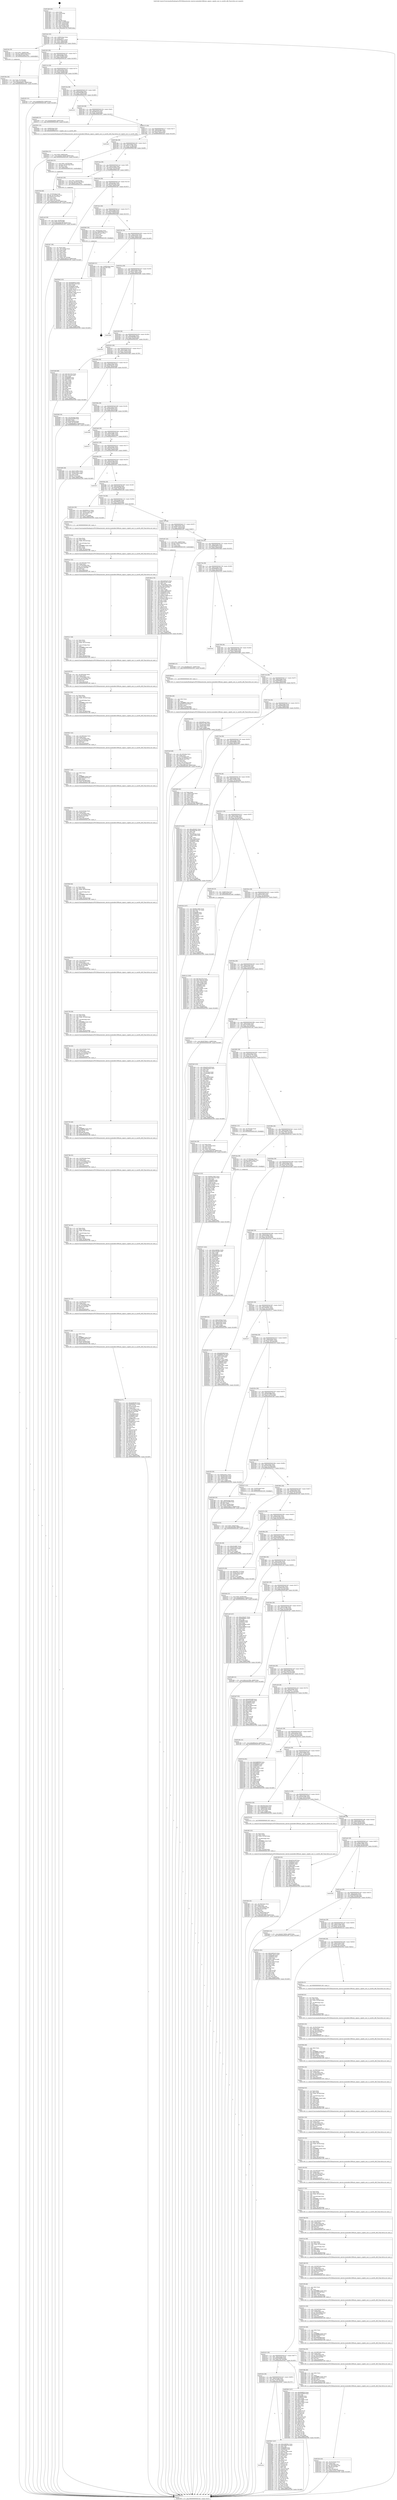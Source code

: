 digraph "0x4014b0" {
  label = "0x4014b0 (/mnt/c/Users/mathe/Desktop/tcc/POCII/binaries/extr_darwin-xnubsddevi386unix_signal.c_siginfo_user_to_user64_x86_Final-ollvm.out::main(0))"
  labelloc = "t"
  node[shape=record]

  Entry [label="",width=0.3,height=0.3,shape=circle,fillcolor=black,style=filled]
  "0x4014e2" [label="{
     0x4014e2 [32]\l
     | [instrs]\l
     &nbsp;&nbsp;0x4014e2 \<+6\>: mov -0x88(%rbp),%eax\l
     &nbsp;&nbsp;0x4014e8 \<+2\>: mov %eax,%ecx\l
     &nbsp;&nbsp;0x4014ea \<+6\>: sub $0x8400ec7c,%ecx\l
     &nbsp;&nbsp;0x4014f0 \<+6\>: mov %eax,-0x8c(%rbp)\l
     &nbsp;&nbsp;0x4014f6 \<+6\>: mov %ecx,-0x90(%rbp)\l
     &nbsp;&nbsp;0x4014fc \<+6\>: je 00000000004022fa \<main+0xe4a\>\l
  }"]
  "0x4022fa" [label="{
     0x4022fa [20]\l
     | [instrs]\l
     &nbsp;&nbsp;0x4022fa \<+7\>: movl $0x1,-0x68(%rbp)\l
     &nbsp;&nbsp;0x402301 \<+4\>: movslq -0x68(%rbp),%rax\l
     &nbsp;&nbsp;0x402305 \<+4\>: imul $0x30,%rax,%rdi\l
     &nbsp;&nbsp;0x402309 \<+5\>: call 0000000000401050 \<malloc@plt\>\l
     | [calls]\l
     &nbsp;&nbsp;0x401050 \{1\} (unknown)\l
  }"]
  "0x401502" [label="{
     0x401502 [28]\l
     | [instrs]\l
     &nbsp;&nbsp;0x401502 \<+5\>: jmp 0000000000401507 \<main+0x57\>\l
     &nbsp;&nbsp;0x401507 \<+6\>: mov -0x8c(%rbp),%eax\l
     &nbsp;&nbsp;0x40150d \<+5\>: sub $0x92392982,%eax\l
     &nbsp;&nbsp;0x401512 \<+6\>: mov %eax,-0x94(%rbp)\l
     &nbsp;&nbsp;0x401518 \<+6\>: je 0000000000402cf5 \<main+0x1845\>\l
  }"]
  Exit [label="",width=0.3,height=0.3,shape=circle,fillcolor=black,style=filled,peripheries=2]
  "0x402cf5" [label="{
     0x402cf5 [15]\l
     | [instrs]\l
     &nbsp;&nbsp;0x402cf5 \<+10\>: movl $0xf9dd3f59,-0x88(%rbp)\l
     &nbsp;&nbsp;0x402cff \<+5\>: jmp 0000000000403299 \<main+0x1de9\>\l
  }"]
  "0x40151e" [label="{
     0x40151e [28]\l
     | [instrs]\l
     &nbsp;&nbsp;0x40151e \<+5\>: jmp 0000000000401523 \<main+0x73\>\l
     &nbsp;&nbsp;0x401523 \<+6\>: mov -0x8c(%rbp),%eax\l
     &nbsp;&nbsp;0x401529 \<+5\>: sub $0xa2e9c5eb,%eax\l
     &nbsp;&nbsp;0x40152e \<+6\>: mov %eax,-0x98(%rbp)\l
     &nbsp;&nbsp;0x401534 \<+6\>: je 0000000000402e68 \<main+0x19b8\>\l
  }"]
  "0x402dcd" [label="{
     0x402dcd [155]\l
     | [instrs]\l
     &nbsp;&nbsp;0x402dcd \<+5\>: mov $0x66a13b62,%ecx\l
     &nbsp;&nbsp;0x402dd2 \<+5\>: mov $0xa2e9c5eb,%edx\l
     &nbsp;&nbsp;0x402dd7 \<+3\>: mov $0x1,%sil\l
     &nbsp;&nbsp;0x402dda \<+8\>: mov 0x406068,%r8d\l
     &nbsp;&nbsp;0x402de2 \<+8\>: mov 0x406054,%r9d\l
     &nbsp;&nbsp;0x402dea \<+3\>: mov %r8d,%r10d\l
     &nbsp;&nbsp;0x402ded \<+7\>: sub $0x61c64eff,%r10d\l
     &nbsp;&nbsp;0x402df4 \<+4\>: sub $0x1,%r10d\l
     &nbsp;&nbsp;0x402df8 \<+7\>: add $0x61c64eff,%r10d\l
     &nbsp;&nbsp;0x402dff \<+4\>: imul %r10d,%r8d\l
     &nbsp;&nbsp;0x402e03 \<+4\>: and $0x1,%r8d\l
     &nbsp;&nbsp;0x402e07 \<+4\>: cmp $0x0,%r8d\l
     &nbsp;&nbsp;0x402e0b \<+4\>: sete %r11b\l
     &nbsp;&nbsp;0x402e0f \<+4\>: cmp $0xa,%r9d\l
     &nbsp;&nbsp;0x402e13 \<+3\>: setl %bl\l
     &nbsp;&nbsp;0x402e16 \<+3\>: mov %r11b,%r14b\l
     &nbsp;&nbsp;0x402e19 \<+4\>: xor $0xff,%r14b\l
     &nbsp;&nbsp;0x402e1d \<+3\>: mov %bl,%r15b\l
     &nbsp;&nbsp;0x402e20 \<+4\>: xor $0xff,%r15b\l
     &nbsp;&nbsp;0x402e24 \<+4\>: xor $0x0,%sil\l
     &nbsp;&nbsp;0x402e28 \<+3\>: mov %r14b,%r12b\l
     &nbsp;&nbsp;0x402e2b \<+4\>: and $0x0,%r12b\l
     &nbsp;&nbsp;0x402e2f \<+3\>: and %sil,%r11b\l
     &nbsp;&nbsp;0x402e32 \<+3\>: mov %r15b,%r13b\l
     &nbsp;&nbsp;0x402e35 \<+4\>: and $0x0,%r13b\l
     &nbsp;&nbsp;0x402e39 \<+3\>: and %sil,%bl\l
     &nbsp;&nbsp;0x402e3c \<+3\>: or %r11b,%r12b\l
     &nbsp;&nbsp;0x402e3f \<+3\>: or %bl,%r13b\l
     &nbsp;&nbsp;0x402e42 \<+3\>: xor %r13b,%r12b\l
     &nbsp;&nbsp;0x402e45 \<+3\>: or %r15b,%r14b\l
     &nbsp;&nbsp;0x402e48 \<+4\>: xor $0xff,%r14b\l
     &nbsp;&nbsp;0x402e4c \<+4\>: or $0x0,%sil\l
     &nbsp;&nbsp;0x402e50 \<+3\>: and %sil,%r14b\l
     &nbsp;&nbsp;0x402e53 \<+3\>: or %r14b,%r12b\l
     &nbsp;&nbsp;0x402e56 \<+4\>: test $0x1,%r12b\l
     &nbsp;&nbsp;0x402e5a \<+3\>: cmovne %edx,%ecx\l
     &nbsp;&nbsp;0x402e5d \<+6\>: mov %ecx,-0x88(%rbp)\l
     &nbsp;&nbsp;0x402e63 \<+5\>: jmp 0000000000403299 \<main+0x1de9\>\l
  }"]
  "0x402e68" [label="{
     0x402e68 [15]\l
     | [instrs]\l
     &nbsp;&nbsp;0x402e68 \<+10\>: movl $0x49a4ab96,-0x88(%rbp)\l
     &nbsp;&nbsp;0x402e72 \<+5\>: jmp 0000000000403299 \<main+0x1de9\>\l
  }"]
  "0x40153a" [label="{
     0x40153a [28]\l
     | [instrs]\l
     &nbsp;&nbsp;0x40153a \<+5\>: jmp 000000000040153f \<main+0x8f\>\l
     &nbsp;&nbsp;0x40153f \<+6\>: mov -0x8c(%rbp),%eax\l
     &nbsp;&nbsp;0x401545 \<+5\>: sub $0xb400586f,%eax\l
     &nbsp;&nbsp;0x40154a \<+6\>: mov %eax,-0x9c(%rbp)\l
     &nbsp;&nbsp;0x401550 \<+6\>: je 0000000000403235 \<main+0x1d85\>\l
  }"]
  "0x402c67" [label="{
     0x402c67 [142]\l
     | [instrs]\l
     &nbsp;&nbsp;0x402c67 \<+5\>: mov $0x2c0d03b1,%edx\l
     &nbsp;&nbsp;0x402c6c \<+5\>: mov $0x92392982,%esi\l
     &nbsp;&nbsp;0x402c71 \<+3\>: mov $0x1,%r8b\l
     &nbsp;&nbsp;0x402c74 \<+3\>: xor %r9d,%r9d\l
     &nbsp;&nbsp;0x402c77 \<+8\>: mov 0x406068,%r10d\l
     &nbsp;&nbsp;0x402c7f \<+8\>: mov 0x406054,%r11d\l
     &nbsp;&nbsp;0x402c87 \<+4\>: sub $0x1,%r9d\l
     &nbsp;&nbsp;0x402c8b \<+3\>: mov %r10d,%ebx\l
     &nbsp;&nbsp;0x402c8e \<+3\>: add %r9d,%ebx\l
     &nbsp;&nbsp;0x402c91 \<+4\>: imul %ebx,%r10d\l
     &nbsp;&nbsp;0x402c95 \<+4\>: and $0x1,%r10d\l
     &nbsp;&nbsp;0x402c99 \<+4\>: cmp $0x0,%r10d\l
     &nbsp;&nbsp;0x402c9d \<+4\>: sete %r14b\l
     &nbsp;&nbsp;0x402ca1 \<+4\>: cmp $0xa,%r11d\l
     &nbsp;&nbsp;0x402ca5 \<+4\>: setl %r15b\l
     &nbsp;&nbsp;0x402ca9 \<+3\>: mov %r14b,%r12b\l
     &nbsp;&nbsp;0x402cac \<+4\>: xor $0xff,%r12b\l
     &nbsp;&nbsp;0x402cb0 \<+3\>: mov %r15b,%r13b\l
     &nbsp;&nbsp;0x402cb3 \<+4\>: xor $0xff,%r13b\l
     &nbsp;&nbsp;0x402cb7 \<+4\>: xor $0x0,%r8b\l
     &nbsp;&nbsp;0x402cbb \<+3\>: mov %r12b,%al\l
     &nbsp;&nbsp;0x402cbe \<+2\>: and $0x0,%al\l
     &nbsp;&nbsp;0x402cc0 \<+3\>: and %r8b,%r14b\l
     &nbsp;&nbsp;0x402cc3 \<+3\>: mov %r13b,%cl\l
     &nbsp;&nbsp;0x402cc6 \<+3\>: and $0x0,%cl\l
     &nbsp;&nbsp;0x402cc9 \<+3\>: and %r8b,%r15b\l
     &nbsp;&nbsp;0x402ccc \<+3\>: or %r14b,%al\l
     &nbsp;&nbsp;0x402ccf \<+3\>: or %r15b,%cl\l
     &nbsp;&nbsp;0x402cd2 \<+2\>: xor %cl,%al\l
     &nbsp;&nbsp;0x402cd4 \<+3\>: or %r13b,%r12b\l
     &nbsp;&nbsp;0x402cd7 \<+4\>: xor $0xff,%r12b\l
     &nbsp;&nbsp;0x402cdb \<+4\>: or $0x0,%r8b\l
     &nbsp;&nbsp;0x402cdf \<+3\>: and %r8b,%r12b\l
     &nbsp;&nbsp;0x402ce2 \<+3\>: or %r12b,%al\l
     &nbsp;&nbsp;0x402ce5 \<+2\>: test $0x1,%al\l
     &nbsp;&nbsp;0x402ce7 \<+3\>: cmovne %esi,%edx\l
     &nbsp;&nbsp;0x402cea \<+6\>: mov %edx,-0x88(%rbp)\l
     &nbsp;&nbsp;0x402cf0 \<+5\>: jmp 0000000000403299 \<main+0x1de9\>\l
  }"]
  "0x403235" [label="{
     0x403235\l
  }", style=dashed]
  "0x401556" [label="{
     0x401556 [28]\l
     | [instrs]\l
     &nbsp;&nbsp;0x401556 \<+5\>: jmp 000000000040155b \<main+0xab\>\l
     &nbsp;&nbsp;0x40155b \<+6\>: mov -0x8c(%rbp),%eax\l
     &nbsp;&nbsp;0x401561 \<+5\>: sub $0xbeff1eca,%eax\l
     &nbsp;&nbsp;0x401566 \<+6\>: mov %eax,-0xa0(%rbp)\l
     &nbsp;&nbsp;0x40156c \<+6\>: je 0000000000402901 \<main+0x1451\>\l
  }"]
  "0x401b5a" [label="{
     0x401b5a\l
  }", style=dashed]
  "0x402901" [label="{
     0x402901 [13]\l
     | [instrs]\l
     &nbsp;&nbsp;0x402901 \<+4\>: mov -0x58(%rbp),%rdi\l
     &nbsp;&nbsp;0x402905 \<+4\>: mov -0x70(%rbp),%rsi\l
     &nbsp;&nbsp;0x402909 \<+5\>: call 0000000000401410 \<siginfo_user_to_user64_x86\>\l
     | [calls]\l
     &nbsp;&nbsp;0x401410 \{1\} (/mnt/c/Users/mathe/Desktop/tcc/POCII/binaries/extr_darwin-xnubsddevi386unix_signal.c_siginfo_user_to_user64_x86_Final-ollvm.out::siginfo_user_to_user64_x86)\l
  }"]
  "0x401572" [label="{
     0x401572 [28]\l
     | [instrs]\l
     &nbsp;&nbsp;0x401572 \<+5\>: jmp 0000000000401577 \<main+0xc7\>\l
     &nbsp;&nbsp;0x401577 \<+6\>: mov -0x8c(%rbp),%eax\l
     &nbsp;&nbsp;0x40157d \<+5\>: sub $0xca30cd57,%eax\l
     &nbsp;&nbsp;0x401582 \<+6\>: mov %eax,-0xa4(%rbp)\l
     &nbsp;&nbsp;0x401588 \<+6\>: je 0000000000402ee4 \<main+0x1a34\>\l
  }"]
  "0x402bb7" [label="{
     0x402bb7 [147]\l
     | [instrs]\l
     &nbsp;&nbsp;0x402bb7 \<+5\>: mov $0x2c0d03b1,%eax\l
     &nbsp;&nbsp;0x402bbc \<+5\>: mov $0x23dbd17b,%ecx\l
     &nbsp;&nbsp;0x402bc1 \<+2\>: mov $0x1,%dl\l
     &nbsp;&nbsp;0x402bc3 \<+7\>: mov 0x406068,%esi\l
     &nbsp;&nbsp;0x402bca \<+7\>: mov 0x406054,%edi\l
     &nbsp;&nbsp;0x402bd1 \<+3\>: mov %esi,%r8d\l
     &nbsp;&nbsp;0x402bd4 \<+7\>: sub $0x9aac7bbb,%r8d\l
     &nbsp;&nbsp;0x402bdb \<+4\>: sub $0x1,%r8d\l
     &nbsp;&nbsp;0x402bdf \<+7\>: add $0x9aac7bbb,%r8d\l
     &nbsp;&nbsp;0x402be6 \<+4\>: imul %r8d,%esi\l
     &nbsp;&nbsp;0x402bea \<+3\>: and $0x1,%esi\l
     &nbsp;&nbsp;0x402bed \<+3\>: cmp $0x0,%esi\l
     &nbsp;&nbsp;0x402bf0 \<+4\>: sete %r9b\l
     &nbsp;&nbsp;0x402bf4 \<+3\>: cmp $0xa,%edi\l
     &nbsp;&nbsp;0x402bf7 \<+4\>: setl %r10b\l
     &nbsp;&nbsp;0x402bfb \<+3\>: mov %r9b,%r11b\l
     &nbsp;&nbsp;0x402bfe \<+4\>: xor $0xff,%r11b\l
     &nbsp;&nbsp;0x402c02 \<+3\>: mov %r10b,%bl\l
     &nbsp;&nbsp;0x402c05 \<+3\>: xor $0xff,%bl\l
     &nbsp;&nbsp;0x402c08 \<+3\>: xor $0x1,%dl\l
     &nbsp;&nbsp;0x402c0b \<+3\>: mov %r11b,%r14b\l
     &nbsp;&nbsp;0x402c0e \<+4\>: and $0xff,%r14b\l
     &nbsp;&nbsp;0x402c12 \<+3\>: and %dl,%r9b\l
     &nbsp;&nbsp;0x402c15 \<+3\>: mov %bl,%r15b\l
     &nbsp;&nbsp;0x402c18 \<+4\>: and $0xff,%r15b\l
     &nbsp;&nbsp;0x402c1c \<+3\>: and %dl,%r10b\l
     &nbsp;&nbsp;0x402c1f \<+3\>: or %r9b,%r14b\l
     &nbsp;&nbsp;0x402c22 \<+3\>: or %r10b,%r15b\l
     &nbsp;&nbsp;0x402c25 \<+3\>: xor %r15b,%r14b\l
     &nbsp;&nbsp;0x402c28 \<+3\>: or %bl,%r11b\l
     &nbsp;&nbsp;0x402c2b \<+4\>: xor $0xff,%r11b\l
     &nbsp;&nbsp;0x402c2f \<+3\>: or $0x1,%dl\l
     &nbsp;&nbsp;0x402c32 \<+3\>: and %dl,%r11b\l
     &nbsp;&nbsp;0x402c35 \<+3\>: or %r11b,%r14b\l
     &nbsp;&nbsp;0x402c38 \<+4\>: test $0x1,%r14b\l
     &nbsp;&nbsp;0x402c3c \<+3\>: cmovne %ecx,%eax\l
     &nbsp;&nbsp;0x402c3f \<+6\>: mov %eax,-0x88(%rbp)\l
     &nbsp;&nbsp;0x402c45 \<+5\>: jmp 0000000000403299 \<main+0x1de9\>\l
  }"]
  "0x402ee4" [label="{
     0x402ee4\l
  }", style=dashed]
  "0x40158e" [label="{
     0x40158e [28]\l
     | [instrs]\l
     &nbsp;&nbsp;0x40158e \<+5\>: jmp 0000000000401593 \<main+0xe3\>\l
     &nbsp;&nbsp;0x401593 \<+6\>: mov -0x8c(%rbp),%eax\l
     &nbsp;&nbsp;0x401599 \<+5\>: sub $0xca7e738a,%eax\l
     &nbsp;&nbsp;0x40159e \<+6\>: mov %eax,-0xa8(%rbp)\l
     &nbsp;&nbsp;0x4015a4 \<+6\>: je 0000000000402346 \<main+0xe96\>\l
  }"]
  "0x402b7d" [label="{
     0x402b7d [25]\l
     | [instrs]\l
     &nbsp;&nbsp;0x402b7d \<+10\>: movl $0x0,-0x84(%rbp)\l
     &nbsp;&nbsp;0x402b87 \<+10\>: movl $0x24e55dfa,-0x88(%rbp)\l
     &nbsp;&nbsp;0x402b91 \<+5\>: jmp 0000000000403299 \<main+0x1de9\>\l
  }"]
  "0x402346" [label="{
     0x402346 [23]\l
     | [instrs]\l
     &nbsp;&nbsp;0x402346 \<+7\>: movl $0x1,-0x78(%rbp)\l
     &nbsp;&nbsp;0x40234d \<+4\>: movslq -0x78(%rbp),%rax\l
     &nbsp;&nbsp;0x402351 \<+4\>: shl $0x2,%rax\l
     &nbsp;&nbsp;0x402355 \<+3\>: mov %rax,%rdi\l
     &nbsp;&nbsp;0x402358 \<+5\>: call 0000000000401050 \<malloc@plt\>\l
     | [calls]\l
     &nbsp;&nbsp;0x401050 \{1\} (unknown)\l
  }"]
  "0x4015aa" [label="{
     0x4015aa [28]\l
     | [instrs]\l
     &nbsp;&nbsp;0x4015aa \<+5\>: jmp 00000000004015af \<main+0xff\>\l
     &nbsp;&nbsp;0x4015af \<+6\>: mov -0x8c(%rbp),%eax\l
     &nbsp;&nbsp;0x4015b5 \<+5\>: sub $0xcb2e365b,%eax\l
     &nbsp;&nbsp;0x4015ba \<+6\>: mov %eax,-0xac(%rbp)\l
     &nbsp;&nbsp;0x4015c0 \<+6\>: je 0000000000401cb2 \<main+0x802\>\l
  }"]
  "0x4029ef" [label="{
     0x4029ef [153]\l
     | [instrs]\l
     &nbsp;&nbsp;0x4029ef \<+5\>: mov $0xf48df616,%edx\l
     &nbsp;&nbsp;0x4029f4 \<+5\>: mov $0x4e6e2256,%esi\l
     &nbsp;&nbsp;0x4029f9 \<+3\>: mov $0x1,%r8b\l
     &nbsp;&nbsp;0x4029fc \<+8\>: mov 0x406068,%r9d\l
     &nbsp;&nbsp;0x402a04 \<+8\>: mov 0x406054,%r10d\l
     &nbsp;&nbsp;0x402a0c \<+3\>: mov %r9d,%r11d\l
     &nbsp;&nbsp;0x402a0f \<+7\>: sub $0x8e179e0c,%r11d\l
     &nbsp;&nbsp;0x402a16 \<+4\>: sub $0x1,%r11d\l
     &nbsp;&nbsp;0x402a1a \<+7\>: add $0x8e179e0c,%r11d\l
     &nbsp;&nbsp;0x402a21 \<+4\>: imul %r11d,%r9d\l
     &nbsp;&nbsp;0x402a25 \<+4\>: and $0x1,%r9d\l
     &nbsp;&nbsp;0x402a29 \<+4\>: cmp $0x0,%r9d\l
     &nbsp;&nbsp;0x402a2d \<+3\>: sete %bl\l
     &nbsp;&nbsp;0x402a30 \<+4\>: cmp $0xa,%r10d\l
     &nbsp;&nbsp;0x402a34 \<+4\>: setl %r14b\l
     &nbsp;&nbsp;0x402a38 \<+3\>: mov %bl,%r15b\l
     &nbsp;&nbsp;0x402a3b \<+4\>: xor $0xff,%r15b\l
     &nbsp;&nbsp;0x402a3f \<+3\>: mov %r14b,%r12b\l
     &nbsp;&nbsp;0x402a42 \<+4\>: xor $0xff,%r12b\l
     &nbsp;&nbsp;0x402a46 \<+4\>: xor $0x0,%r8b\l
     &nbsp;&nbsp;0x402a4a \<+3\>: mov %r15b,%r13b\l
     &nbsp;&nbsp;0x402a4d \<+4\>: and $0x0,%r13b\l
     &nbsp;&nbsp;0x402a51 \<+3\>: and %r8b,%bl\l
     &nbsp;&nbsp;0x402a54 \<+3\>: mov %r12b,%al\l
     &nbsp;&nbsp;0x402a57 \<+2\>: and $0x0,%al\l
     &nbsp;&nbsp;0x402a59 \<+3\>: and %r8b,%r14b\l
     &nbsp;&nbsp;0x402a5c \<+3\>: or %bl,%r13b\l
     &nbsp;&nbsp;0x402a5f \<+3\>: or %r14b,%al\l
     &nbsp;&nbsp;0x402a62 \<+3\>: xor %al,%r13b\l
     &nbsp;&nbsp;0x402a65 \<+3\>: or %r12b,%r15b\l
     &nbsp;&nbsp;0x402a68 \<+4\>: xor $0xff,%r15b\l
     &nbsp;&nbsp;0x402a6c \<+4\>: or $0x0,%r8b\l
     &nbsp;&nbsp;0x402a70 \<+3\>: and %r8b,%r15b\l
     &nbsp;&nbsp;0x402a73 \<+3\>: or %r15b,%r13b\l
     &nbsp;&nbsp;0x402a76 \<+4\>: test $0x1,%r13b\l
     &nbsp;&nbsp;0x402a7a \<+3\>: cmovne %esi,%edx\l
     &nbsp;&nbsp;0x402a7d \<+6\>: mov %edx,-0x88(%rbp)\l
     &nbsp;&nbsp;0x402a83 \<+5\>: jmp 0000000000403299 \<main+0x1de9\>\l
  }"]
  "0x401cb2" [label="{
     0x401cb2 [20]\l
     | [instrs]\l
     &nbsp;&nbsp;0x401cb2 \<+7\>: movl $0x1,-0x50(%rbp)\l
     &nbsp;&nbsp;0x401cb9 \<+4\>: movslq -0x50(%rbp),%rax\l
     &nbsp;&nbsp;0x401cbd \<+4\>: imul $0x30,%rax,%rdi\l
     &nbsp;&nbsp;0x401cc1 \<+5\>: call 0000000000401050 \<malloc@plt\>\l
     | [calls]\l
     &nbsp;&nbsp;0x401050 \{1\} (unknown)\l
  }"]
  "0x4015c6" [label="{
     0x4015c6 [28]\l
     | [instrs]\l
     &nbsp;&nbsp;0x4015c6 \<+5\>: jmp 00000000004015cb \<main+0x11b\>\l
     &nbsp;&nbsp;0x4015cb \<+6\>: mov -0x8c(%rbp),%eax\l
     &nbsp;&nbsp;0x4015d1 \<+5\>: sub $0xcb9614bc,%eax\l
     &nbsp;&nbsp;0x4015d6 \<+6\>: mov %eax,-0xb0(%rbp)\l
     &nbsp;&nbsp;0x4015dc \<+6\>: je 00000000004024f7 \<main+0x1047\>\l
  }"]
  "0x401b3e" [label="{
     0x401b3e [28]\l
     | [instrs]\l
     &nbsp;&nbsp;0x401b3e \<+5\>: jmp 0000000000401b43 \<main+0x693\>\l
     &nbsp;&nbsp;0x401b43 \<+6\>: mov -0x8c(%rbp),%eax\l
     &nbsp;&nbsp;0x401b49 \<+5\>: sub $0x7053a834,%eax\l
     &nbsp;&nbsp;0x401b4e \<+6\>: mov %eax,-0x178(%rbp)\l
     &nbsp;&nbsp;0x401b54 \<+6\>: je 0000000000402bb7 \<main+0x1707\>\l
  }"]
  "0x4024f7" [label="{
     0x4024f7 [36]\l
     | [instrs]\l
     &nbsp;&nbsp;0x4024f7 \<+2\>: xor %eax,%eax\l
     &nbsp;&nbsp;0x4024f9 \<+3\>: mov -0x7c(%rbp),%ecx\l
     &nbsp;&nbsp;0x4024fc \<+2\>: mov %eax,%edx\l
     &nbsp;&nbsp;0x4024fe \<+2\>: sub %ecx,%edx\l
     &nbsp;&nbsp;0x402500 \<+2\>: mov %eax,%ecx\l
     &nbsp;&nbsp;0x402502 \<+3\>: sub $0x1,%ecx\l
     &nbsp;&nbsp;0x402505 \<+2\>: add %ecx,%edx\l
     &nbsp;&nbsp;0x402507 \<+2\>: sub %edx,%eax\l
     &nbsp;&nbsp;0x402509 \<+3\>: mov %eax,-0x7c(%rbp)\l
     &nbsp;&nbsp;0x40250c \<+10\>: movl $0x623e8318,-0x88(%rbp)\l
     &nbsp;&nbsp;0x402516 \<+5\>: jmp 0000000000403299 \<main+0x1de9\>\l
  }"]
  "0x4015e2" [label="{
     0x4015e2 [28]\l
     | [instrs]\l
     &nbsp;&nbsp;0x4015e2 \<+5\>: jmp 00000000004015e7 \<main+0x137\>\l
     &nbsp;&nbsp;0x4015e7 \<+6\>: mov -0x8c(%rbp),%eax\l
     &nbsp;&nbsp;0x4015ed \<+5\>: sub $0xce3e085f,%eax\l
     &nbsp;&nbsp;0x4015f2 \<+6\>: mov %eax,-0xb4(%rbp)\l
     &nbsp;&nbsp;0x4015f8 \<+6\>: je 00000000004029d5 \<main+0x1525\>\l
  }"]
  "0x402942" [label="{
     0x402942 [147]\l
     | [instrs]\l
     &nbsp;&nbsp;0x402942 \<+5\>: mov $0xf48df616,%eax\l
     &nbsp;&nbsp;0x402947 \<+5\>: mov $0xce3e085f,%ecx\l
     &nbsp;&nbsp;0x40294c \<+2\>: mov $0x1,%dl\l
     &nbsp;&nbsp;0x40294e \<+7\>: mov 0x406068,%esi\l
     &nbsp;&nbsp;0x402955 \<+7\>: mov 0x406054,%edi\l
     &nbsp;&nbsp;0x40295c \<+3\>: mov %esi,%r8d\l
     &nbsp;&nbsp;0x40295f \<+7\>: add $0x5578fdf3,%r8d\l
     &nbsp;&nbsp;0x402966 \<+4\>: sub $0x1,%r8d\l
     &nbsp;&nbsp;0x40296a \<+7\>: sub $0x5578fdf3,%r8d\l
     &nbsp;&nbsp;0x402971 \<+4\>: imul %r8d,%esi\l
     &nbsp;&nbsp;0x402975 \<+3\>: and $0x1,%esi\l
     &nbsp;&nbsp;0x402978 \<+3\>: cmp $0x0,%esi\l
     &nbsp;&nbsp;0x40297b \<+4\>: sete %r9b\l
     &nbsp;&nbsp;0x40297f \<+3\>: cmp $0xa,%edi\l
     &nbsp;&nbsp;0x402982 \<+4\>: setl %r10b\l
     &nbsp;&nbsp;0x402986 \<+3\>: mov %r9b,%r11b\l
     &nbsp;&nbsp;0x402989 \<+4\>: xor $0xff,%r11b\l
     &nbsp;&nbsp;0x40298d \<+3\>: mov %r10b,%bl\l
     &nbsp;&nbsp;0x402990 \<+3\>: xor $0xff,%bl\l
     &nbsp;&nbsp;0x402993 \<+3\>: xor $0x1,%dl\l
     &nbsp;&nbsp;0x402996 \<+3\>: mov %r11b,%r14b\l
     &nbsp;&nbsp;0x402999 \<+4\>: and $0xff,%r14b\l
     &nbsp;&nbsp;0x40299d \<+3\>: and %dl,%r9b\l
     &nbsp;&nbsp;0x4029a0 \<+3\>: mov %bl,%r15b\l
     &nbsp;&nbsp;0x4029a3 \<+4\>: and $0xff,%r15b\l
     &nbsp;&nbsp;0x4029a7 \<+3\>: and %dl,%r10b\l
     &nbsp;&nbsp;0x4029aa \<+3\>: or %r9b,%r14b\l
     &nbsp;&nbsp;0x4029ad \<+3\>: or %r10b,%r15b\l
     &nbsp;&nbsp;0x4029b0 \<+3\>: xor %r15b,%r14b\l
     &nbsp;&nbsp;0x4029b3 \<+3\>: or %bl,%r11b\l
     &nbsp;&nbsp;0x4029b6 \<+4\>: xor $0xff,%r11b\l
     &nbsp;&nbsp;0x4029ba \<+3\>: or $0x1,%dl\l
     &nbsp;&nbsp;0x4029bd \<+3\>: and %dl,%r11b\l
     &nbsp;&nbsp;0x4029c0 \<+3\>: or %r11b,%r14b\l
     &nbsp;&nbsp;0x4029c3 \<+4\>: test $0x1,%r14b\l
     &nbsp;&nbsp;0x4029c7 \<+3\>: cmovne %ecx,%eax\l
     &nbsp;&nbsp;0x4029ca \<+6\>: mov %eax,-0x88(%rbp)\l
     &nbsp;&nbsp;0x4029d0 \<+5\>: jmp 0000000000403299 \<main+0x1de9\>\l
  }"]
  "0x4029d5" [label="{
     0x4029d5 [26]\l
     | [instrs]\l
     &nbsp;&nbsp;0x4029d5 \<+4\>: mov -0x58(%rbp),%rax\l
     &nbsp;&nbsp;0x4029d9 \<+4\>: movslq -0x80(%rbp),%rcx\l
     &nbsp;&nbsp;0x4029dd \<+4\>: imul $0x30,%rcx,%rcx\l
     &nbsp;&nbsp;0x4029e1 \<+3\>: add %rcx,%rax\l
     &nbsp;&nbsp;0x4029e4 \<+3\>: mov (%rax),%rax\l
     &nbsp;&nbsp;0x4029e7 \<+3\>: mov %rax,%rdi\l
     &nbsp;&nbsp;0x4029ea \<+5\>: call 0000000000401030 \<free@plt\>\l
     | [calls]\l
     &nbsp;&nbsp;0x401030 \{1\} (unknown)\l
  }"]
  "0x4015fe" [label="{
     0x4015fe [28]\l
     | [instrs]\l
     &nbsp;&nbsp;0x4015fe \<+5\>: jmp 0000000000401603 \<main+0x153\>\l
     &nbsp;&nbsp;0x401603 \<+6\>: mov -0x8c(%rbp),%eax\l
     &nbsp;&nbsp;0x401609 \<+5\>: sub $0xd0cb4a37,%eax\l
     &nbsp;&nbsp;0x40160e \<+6\>: mov %eax,-0xb8(%rbp)\l
     &nbsp;&nbsp;0x401614 \<+6\>: je 0000000000402eb0 \<main+0x1a00\>\l
  }"]
  "0x40290e" [label="{
     0x40290e [22]\l
     | [instrs]\l
     &nbsp;&nbsp;0x40290e \<+7\>: movl $0x0,-0x80(%rbp)\l
     &nbsp;&nbsp;0x402915 \<+10\>: movl $0x5b77b958,-0x88(%rbp)\l
     &nbsp;&nbsp;0x40291f \<+5\>: jmp 0000000000403299 \<main+0x1de9\>\l
  }"]
  "0x402eb0" [label="{
     0x402eb0 [21]\l
     | [instrs]\l
     &nbsp;&nbsp;0x402eb0 \<+3\>: mov -0x38(%rbp),%eax\l
     &nbsp;&nbsp;0x402eb3 \<+7\>: add $0x208,%rsp\l
     &nbsp;&nbsp;0x402eba \<+1\>: pop %rbx\l
     &nbsp;&nbsp;0x402ebb \<+2\>: pop %r12\l
     &nbsp;&nbsp;0x402ebd \<+2\>: pop %r13\l
     &nbsp;&nbsp;0x402ebf \<+2\>: pop %r14\l
     &nbsp;&nbsp;0x402ec1 \<+2\>: pop %r15\l
     &nbsp;&nbsp;0x402ec3 \<+1\>: pop %rbp\l
     &nbsp;&nbsp;0x402ec4 \<+1\>: ret\l
  }"]
  "0x40161a" [label="{
     0x40161a [28]\l
     | [instrs]\l
     &nbsp;&nbsp;0x40161a \<+5\>: jmp 000000000040161f \<main+0x16f\>\l
     &nbsp;&nbsp;0x40161f \<+6\>: mov -0x8c(%rbp),%eax\l
     &nbsp;&nbsp;0x401625 \<+5\>: sub $0xd12e9ac7,%eax\l
     &nbsp;&nbsp;0x40162a \<+6\>: mov %eax,-0xbc(%rbp)\l
     &nbsp;&nbsp;0x401630 \<+6\>: je 0000000000401b9e \<main+0x6ee\>\l
  }"]
  "0x40281f" [label="{
     0x40281f [177]\l
     | [instrs]\l
     &nbsp;&nbsp;0x40281f \<+5\>: mov $0xd4d89360,%ecx\l
     &nbsp;&nbsp;0x402824 \<+5\>: mov $0xf0b46b75,%edx\l
     &nbsp;&nbsp;0x402829 \<+3\>: mov $0x1,%r10b\l
     &nbsp;&nbsp;0x40282c \<+6\>: mov -0x1fc(%rbp),%esi\l
     &nbsp;&nbsp;0x402832 \<+3\>: imul %eax,%esi\l
     &nbsp;&nbsp;0x402835 \<+4\>: mov -0x70(%rbp),%rdi\l
     &nbsp;&nbsp;0x402839 \<+4\>: movslq -0x74(%rbp),%r8\l
     &nbsp;&nbsp;0x40283d \<+4\>: imul $0x30,%r8,%r8\l
     &nbsp;&nbsp;0x402841 \<+3\>: add %r8,%rdi\l
     &nbsp;&nbsp;0x402844 \<+3\>: mov %esi,0x28(%rdi)\l
     &nbsp;&nbsp;0x402847 \<+7\>: mov 0x406068,%eax\l
     &nbsp;&nbsp;0x40284e \<+7\>: mov 0x406054,%esi\l
     &nbsp;&nbsp;0x402855 \<+3\>: mov %eax,%r9d\l
     &nbsp;&nbsp;0x402858 \<+7\>: sub $0xf9f0d19c,%r9d\l
     &nbsp;&nbsp;0x40285f \<+4\>: sub $0x1,%r9d\l
     &nbsp;&nbsp;0x402863 \<+7\>: add $0xf9f0d19c,%r9d\l
     &nbsp;&nbsp;0x40286a \<+4\>: imul %r9d,%eax\l
     &nbsp;&nbsp;0x40286e \<+3\>: and $0x1,%eax\l
     &nbsp;&nbsp;0x402871 \<+3\>: cmp $0x0,%eax\l
     &nbsp;&nbsp;0x402874 \<+4\>: sete %r11b\l
     &nbsp;&nbsp;0x402878 \<+3\>: cmp $0xa,%esi\l
     &nbsp;&nbsp;0x40287b \<+3\>: setl %bl\l
     &nbsp;&nbsp;0x40287e \<+3\>: mov %r11b,%r14b\l
     &nbsp;&nbsp;0x402881 \<+4\>: xor $0xff,%r14b\l
     &nbsp;&nbsp;0x402885 \<+3\>: mov %bl,%r15b\l
     &nbsp;&nbsp;0x402888 \<+4\>: xor $0xff,%r15b\l
     &nbsp;&nbsp;0x40288c \<+4\>: xor $0x0,%r10b\l
     &nbsp;&nbsp;0x402890 \<+3\>: mov %r14b,%r12b\l
     &nbsp;&nbsp;0x402893 \<+4\>: and $0x0,%r12b\l
     &nbsp;&nbsp;0x402897 \<+3\>: and %r10b,%r11b\l
     &nbsp;&nbsp;0x40289a \<+3\>: mov %r15b,%r13b\l
     &nbsp;&nbsp;0x40289d \<+4\>: and $0x0,%r13b\l
     &nbsp;&nbsp;0x4028a1 \<+3\>: and %r10b,%bl\l
     &nbsp;&nbsp;0x4028a4 \<+3\>: or %r11b,%r12b\l
     &nbsp;&nbsp;0x4028a7 \<+3\>: or %bl,%r13b\l
     &nbsp;&nbsp;0x4028aa \<+3\>: xor %r13b,%r12b\l
     &nbsp;&nbsp;0x4028ad \<+3\>: or %r15b,%r14b\l
     &nbsp;&nbsp;0x4028b0 \<+4\>: xor $0xff,%r14b\l
     &nbsp;&nbsp;0x4028b4 \<+4\>: or $0x0,%r10b\l
     &nbsp;&nbsp;0x4028b8 \<+3\>: and %r10b,%r14b\l
     &nbsp;&nbsp;0x4028bb \<+3\>: or %r14b,%r12b\l
     &nbsp;&nbsp;0x4028be \<+4\>: test $0x1,%r12b\l
     &nbsp;&nbsp;0x4028c2 \<+3\>: cmovne %edx,%ecx\l
     &nbsp;&nbsp;0x4028c5 \<+6\>: mov %ecx,-0x88(%rbp)\l
     &nbsp;&nbsp;0x4028cb \<+5\>: jmp 0000000000403299 \<main+0x1de9\>\l
  }"]
  "0x401b9e" [label="{
     0x401b9e\l
  }", style=dashed]
  "0x401636" [label="{
     0x401636 [28]\l
     | [instrs]\l
     &nbsp;&nbsp;0x401636 \<+5\>: jmp 000000000040163b \<main+0x18b\>\l
     &nbsp;&nbsp;0x40163b \<+6\>: mov -0x8c(%rbp),%eax\l
     &nbsp;&nbsp;0x401641 \<+5\>: sub $0xd4d89360,%eax\l
     &nbsp;&nbsp;0x401646 \<+6\>: mov %eax,-0xc0(%rbp)\l
     &nbsp;&nbsp;0x40164c \<+6\>: je 0000000000402f41 \<main+0x1a91\>\l
  }"]
  "0x4027f7" [label="{
     0x4027f7 [40]\l
     | [instrs]\l
     &nbsp;&nbsp;0x4027f7 \<+5\>: mov $0x2,%ecx\l
     &nbsp;&nbsp;0x4027fc \<+1\>: cltd\l
     &nbsp;&nbsp;0x4027fd \<+2\>: idiv %ecx\l
     &nbsp;&nbsp;0x4027ff \<+6\>: imul $0xfffffffe,%edx,%ecx\l
     &nbsp;&nbsp;0x402805 \<+6\>: add $0xb91a8b9a,%ecx\l
     &nbsp;&nbsp;0x40280b \<+3\>: add $0x1,%ecx\l
     &nbsp;&nbsp;0x40280e \<+6\>: sub $0xb91a8b9a,%ecx\l
     &nbsp;&nbsp;0x402814 \<+6\>: mov %ecx,-0x1fc(%rbp)\l
     &nbsp;&nbsp;0x40281a \<+5\>: call 0000000000401160 \<next_i\>\l
     | [calls]\l
     &nbsp;&nbsp;0x401160 \{1\} (/mnt/c/Users/mathe/Desktop/tcc/POCII/binaries/extr_darwin-xnubsddevi386unix_signal.c_siginfo_user_to_user64_x86_Final-ollvm.out::next_i)\l
  }"]
  "0x402f41" [label="{
     0x402f41\l
  }", style=dashed]
  "0x401652" [label="{
     0x401652 [28]\l
     | [instrs]\l
     &nbsp;&nbsp;0x401652 \<+5\>: jmp 0000000000401657 \<main+0x1a7\>\l
     &nbsp;&nbsp;0x401657 \<+6\>: mov -0x8c(%rbp),%eax\l
     &nbsp;&nbsp;0x40165d \<+5\>: sub $0xd7a3f9ce,%eax\l
     &nbsp;&nbsp;0x401662 \<+6\>: mov %eax,-0xc4(%rbp)\l
     &nbsp;&nbsp;0x401668 \<+6\>: je 0000000000401bb9 \<main+0x709\>\l
  }"]
  "0x4027d7" [label="{
     0x4027d7 [32]\l
     | [instrs]\l
     &nbsp;&nbsp;0x4027d7 \<+6\>: mov -0x1f8(%rbp),%ecx\l
     &nbsp;&nbsp;0x4027dd \<+3\>: imul %eax,%ecx\l
     &nbsp;&nbsp;0x4027e0 \<+4\>: mov -0x70(%rbp),%rdi\l
     &nbsp;&nbsp;0x4027e4 \<+4\>: movslq -0x74(%rbp),%r8\l
     &nbsp;&nbsp;0x4027e8 \<+4\>: imul $0x30,%r8,%r8\l
     &nbsp;&nbsp;0x4027ec \<+3\>: add %r8,%rdi\l
     &nbsp;&nbsp;0x4027ef \<+3\>: mov %ecx,0x24(%rdi)\l
     &nbsp;&nbsp;0x4027f2 \<+5\>: call 0000000000401160 \<next_i\>\l
     | [calls]\l
     &nbsp;&nbsp;0x401160 \{1\} (/mnt/c/Users/mathe/Desktop/tcc/POCII/binaries/extr_darwin-xnubsddevi386unix_signal.c_siginfo_user_to_user64_x86_Final-ollvm.out::next_i)\l
  }"]
  "0x401bb9" [label="{
     0x401bb9 [86]\l
     | [instrs]\l
     &nbsp;&nbsp;0x401bb9 \<+5\>: mov $0x7be237fc,%eax\l
     &nbsp;&nbsp;0x401bbe \<+5\>: mov $0x754c509,%ecx\l
     &nbsp;&nbsp;0x401bc3 \<+2\>: xor %edx,%edx\l
     &nbsp;&nbsp;0x401bc5 \<+7\>: mov 0x406068,%esi\l
     &nbsp;&nbsp;0x401bcc \<+7\>: mov 0x406054,%edi\l
     &nbsp;&nbsp;0x401bd3 \<+3\>: sub $0x1,%edx\l
     &nbsp;&nbsp;0x401bd6 \<+3\>: mov %esi,%r8d\l
     &nbsp;&nbsp;0x401bd9 \<+3\>: add %edx,%r8d\l
     &nbsp;&nbsp;0x401bdc \<+4\>: imul %r8d,%esi\l
     &nbsp;&nbsp;0x401be0 \<+3\>: and $0x1,%esi\l
     &nbsp;&nbsp;0x401be3 \<+3\>: cmp $0x0,%esi\l
     &nbsp;&nbsp;0x401be6 \<+4\>: sete %r9b\l
     &nbsp;&nbsp;0x401bea \<+3\>: cmp $0xa,%edi\l
     &nbsp;&nbsp;0x401bed \<+4\>: setl %r10b\l
     &nbsp;&nbsp;0x401bf1 \<+3\>: mov %r9b,%r11b\l
     &nbsp;&nbsp;0x401bf4 \<+3\>: and %r10b,%r11b\l
     &nbsp;&nbsp;0x401bf7 \<+3\>: xor %r10b,%r9b\l
     &nbsp;&nbsp;0x401bfa \<+3\>: or %r9b,%r11b\l
     &nbsp;&nbsp;0x401bfd \<+4\>: test $0x1,%r11b\l
     &nbsp;&nbsp;0x401c01 \<+3\>: cmovne %ecx,%eax\l
     &nbsp;&nbsp;0x401c04 \<+6\>: mov %eax,-0x88(%rbp)\l
     &nbsp;&nbsp;0x401c0a \<+5\>: jmp 0000000000403299 \<main+0x1de9\>\l
  }"]
  "0x40166e" [label="{
     0x40166e [28]\l
     | [instrs]\l
     &nbsp;&nbsp;0x40166e \<+5\>: jmp 0000000000401673 \<main+0x1c3\>\l
     &nbsp;&nbsp;0x401673 \<+6\>: mov -0x8c(%rbp),%eax\l
     &nbsp;&nbsp;0x401679 \<+5\>: sub $0xd8eba207,%eax\l
     &nbsp;&nbsp;0x40167e \<+6\>: mov %eax,-0xc8(%rbp)\l
     &nbsp;&nbsp;0x401684 \<+6\>: je 00000000004028df \<main+0x142f\>\l
  }"]
  "0x4027ab" [label="{
     0x4027ab [44]\l
     | [instrs]\l
     &nbsp;&nbsp;0x4027ab \<+2\>: xor %ecx,%ecx\l
     &nbsp;&nbsp;0x4027ad \<+5\>: mov $0x2,%edx\l
     &nbsp;&nbsp;0x4027b2 \<+6\>: mov %edx,-0x1f4(%rbp)\l
     &nbsp;&nbsp;0x4027b8 \<+1\>: cltd\l
     &nbsp;&nbsp;0x4027b9 \<+6\>: mov -0x1f4(%rbp),%esi\l
     &nbsp;&nbsp;0x4027bf \<+2\>: idiv %esi\l
     &nbsp;&nbsp;0x4027c1 \<+6\>: imul $0xfffffffe,%edx,%edx\l
     &nbsp;&nbsp;0x4027c7 \<+3\>: sub $0x1,%ecx\l
     &nbsp;&nbsp;0x4027ca \<+2\>: sub %ecx,%edx\l
     &nbsp;&nbsp;0x4027cc \<+6\>: mov %edx,-0x1f8(%rbp)\l
     &nbsp;&nbsp;0x4027d2 \<+5\>: call 0000000000401160 \<next_i\>\l
     | [calls]\l
     &nbsp;&nbsp;0x401160 \{1\} (/mnt/c/Users/mathe/Desktop/tcc/POCII/binaries/extr_darwin-xnubsddevi386unix_signal.c_siginfo_user_to_user64_x86_Final-ollvm.out::next_i)\l
  }"]
  "0x4028df" [label="{
     0x4028df [34]\l
     | [instrs]\l
     &nbsp;&nbsp;0x4028df \<+3\>: mov -0x74(%rbp),%eax\l
     &nbsp;&nbsp;0x4028e2 \<+5\>: add $0xbbc8a05f,%eax\l
     &nbsp;&nbsp;0x4028e7 \<+3\>: add $0x1,%eax\l
     &nbsp;&nbsp;0x4028ea \<+5\>: sub $0xbbc8a05f,%eax\l
     &nbsp;&nbsp;0x4028ef \<+3\>: mov %eax,-0x74(%rbp)\l
     &nbsp;&nbsp;0x4028f2 \<+10\>: movl $0xf8eb8655,-0x88(%rbp)\l
     &nbsp;&nbsp;0x4028fc \<+5\>: jmp 0000000000403299 \<main+0x1de9\>\l
  }"]
  "0x40168a" [label="{
     0x40168a [28]\l
     | [instrs]\l
     &nbsp;&nbsp;0x40168a \<+5\>: jmp 000000000040168f \<main+0x1df\>\l
     &nbsp;&nbsp;0x40168f \<+6\>: mov -0x8c(%rbp),%eax\l
     &nbsp;&nbsp;0x401695 \<+5\>: sub $0xdfacfba8,%eax\l
     &nbsp;&nbsp;0x40169a \<+6\>: mov %eax,-0xcc(%rbp)\l
     &nbsp;&nbsp;0x4016a0 \<+6\>: je 0000000000402e86 \<main+0x19d6\>\l
  }"]
  "0x40278b" [label="{
     0x40278b [32]\l
     | [instrs]\l
     &nbsp;&nbsp;0x40278b \<+6\>: mov -0x1f0(%rbp),%ecx\l
     &nbsp;&nbsp;0x402791 \<+3\>: imul %eax,%ecx\l
     &nbsp;&nbsp;0x402794 \<+4\>: mov -0x70(%rbp),%rdi\l
     &nbsp;&nbsp;0x402798 \<+4\>: movslq -0x74(%rbp),%r8\l
     &nbsp;&nbsp;0x40279c \<+4\>: imul $0x30,%r8,%r8\l
     &nbsp;&nbsp;0x4027a0 \<+3\>: add %r8,%rdi\l
     &nbsp;&nbsp;0x4027a3 \<+3\>: mov %ecx,0x20(%rdi)\l
     &nbsp;&nbsp;0x4027a6 \<+5\>: call 0000000000401160 \<next_i\>\l
     | [calls]\l
     &nbsp;&nbsp;0x401160 \{1\} (/mnt/c/Users/mathe/Desktop/tcc/POCII/binaries/extr_darwin-xnubsddevi386unix_signal.c_siginfo_user_to_user64_x86_Final-ollvm.out::next_i)\l
  }"]
  "0x402e86" [label="{
     0x402e86\l
  }", style=dashed]
  "0x4016a6" [label="{
     0x4016a6 [28]\l
     | [instrs]\l
     &nbsp;&nbsp;0x4016a6 \<+5\>: jmp 00000000004016ab \<main+0x1fb\>\l
     &nbsp;&nbsp;0x4016ab \<+6\>: mov -0x8c(%rbp),%eax\l
     &nbsp;&nbsp;0x4016b1 \<+5\>: sub $0xe42afd67,%eax\l
     &nbsp;&nbsp;0x4016b6 \<+6\>: mov %eax,-0xd0(%rbp)\l
     &nbsp;&nbsp;0x4016bc \<+6\>: je 0000000000402e77 \<main+0x19c7\>\l
  }"]
  "0x402763" [label="{
     0x402763 [40]\l
     | [instrs]\l
     &nbsp;&nbsp;0x402763 \<+5\>: mov $0x2,%ecx\l
     &nbsp;&nbsp;0x402768 \<+1\>: cltd\l
     &nbsp;&nbsp;0x402769 \<+2\>: idiv %ecx\l
     &nbsp;&nbsp;0x40276b \<+6\>: imul $0xfffffffe,%edx,%ecx\l
     &nbsp;&nbsp;0x402771 \<+6\>: sub $0xcf6e18e,%ecx\l
     &nbsp;&nbsp;0x402777 \<+3\>: add $0x1,%ecx\l
     &nbsp;&nbsp;0x40277a \<+6\>: add $0xcf6e18e,%ecx\l
     &nbsp;&nbsp;0x402780 \<+6\>: mov %ecx,-0x1f0(%rbp)\l
     &nbsp;&nbsp;0x402786 \<+5\>: call 0000000000401160 \<next_i\>\l
     | [calls]\l
     &nbsp;&nbsp;0x401160 \{1\} (/mnt/c/Users/mathe/Desktop/tcc/POCII/binaries/extr_darwin-xnubsddevi386unix_signal.c_siginfo_user_to_user64_x86_Final-ollvm.out::next_i)\l
  }"]
  "0x402e77" [label="{
     0x402e77\l
  }", style=dashed]
  "0x4016c2" [label="{
     0x4016c2 [28]\l
     | [instrs]\l
     &nbsp;&nbsp;0x4016c2 \<+5\>: jmp 00000000004016c7 \<main+0x217\>\l
     &nbsp;&nbsp;0x4016c7 \<+6\>: mov -0x8c(%rbp),%eax\l
     &nbsp;&nbsp;0x4016cd \<+5\>: sub $0xea6a07b5,%eax\l
     &nbsp;&nbsp;0x4016d2 \<+6\>: mov %eax,-0xd4(%rbp)\l
     &nbsp;&nbsp;0x4016d8 \<+6\>: je 0000000000401b80 \<main+0x6d0\>\l
  }"]
  "0x402743" [label="{
     0x402743 [32]\l
     | [instrs]\l
     &nbsp;&nbsp;0x402743 \<+6\>: mov -0x1ec(%rbp),%ecx\l
     &nbsp;&nbsp;0x402749 \<+3\>: imul %eax,%ecx\l
     &nbsp;&nbsp;0x40274c \<+4\>: mov -0x70(%rbp),%rdi\l
     &nbsp;&nbsp;0x402750 \<+4\>: movslq -0x74(%rbp),%r8\l
     &nbsp;&nbsp;0x402754 \<+4\>: imul $0x30,%r8,%r8\l
     &nbsp;&nbsp;0x402758 \<+3\>: add %r8,%rdi\l
     &nbsp;&nbsp;0x40275b \<+3\>: mov %ecx,0x1c(%rdi)\l
     &nbsp;&nbsp;0x40275e \<+5\>: call 0000000000401160 \<next_i\>\l
     | [calls]\l
     &nbsp;&nbsp;0x401160 \{1\} (/mnt/c/Users/mathe/Desktop/tcc/POCII/binaries/extr_darwin-xnubsddevi386unix_signal.c_siginfo_user_to_user64_x86_Final-ollvm.out::next_i)\l
  }"]
  "0x401b80" [label="{
     0x401b80 [30]\l
     | [instrs]\l
     &nbsp;&nbsp;0x401b80 \<+5\>: mov $0xd7a3f9ce,%eax\l
     &nbsp;&nbsp;0x401b85 \<+5\>: mov $0xd12e9ac7,%ecx\l
     &nbsp;&nbsp;0x401b8a \<+3\>: mov -0x34(%rbp),%edx\l
     &nbsp;&nbsp;0x401b8d \<+3\>: cmp $0x2,%edx\l
     &nbsp;&nbsp;0x401b90 \<+3\>: cmovne %ecx,%eax\l
     &nbsp;&nbsp;0x401b93 \<+6\>: mov %eax,-0x88(%rbp)\l
     &nbsp;&nbsp;0x401b99 \<+5\>: jmp 0000000000403299 \<main+0x1de9\>\l
  }"]
  "0x4016de" [label="{
     0x4016de [28]\l
     | [instrs]\l
     &nbsp;&nbsp;0x4016de \<+5\>: jmp 00000000004016e3 \<main+0x233\>\l
     &nbsp;&nbsp;0x4016e3 \<+6\>: mov -0x8c(%rbp),%eax\l
     &nbsp;&nbsp;0x4016e9 \<+5\>: sub $0xeb35a16f,%eax\l
     &nbsp;&nbsp;0x4016ee \<+6\>: mov %eax,-0xd8(%rbp)\l
     &nbsp;&nbsp;0x4016f4 \<+6\>: je 0000000000402f32 \<main+0x1a82\>\l
  }"]
  "0x403299" [label="{
     0x403299 [5]\l
     | [instrs]\l
     &nbsp;&nbsp;0x403299 \<+5\>: jmp 00000000004014e2 \<main+0x32\>\l
  }"]
  "0x4014b0" [label="{
     0x4014b0 [50]\l
     | [instrs]\l
     &nbsp;&nbsp;0x4014b0 \<+1\>: push %rbp\l
     &nbsp;&nbsp;0x4014b1 \<+3\>: mov %rsp,%rbp\l
     &nbsp;&nbsp;0x4014b4 \<+2\>: push %r15\l
     &nbsp;&nbsp;0x4014b6 \<+2\>: push %r14\l
     &nbsp;&nbsp;0x4014b8 \<+2\>: push %r13\l
     &nbsp;&nbsp;0x4014ba \<+2\>: push %r12\l
     &nbsp;&nbsp;0x4014bc \<+1\>: push %rbx\l
     &nbsp;&nbsp;0x4014bd \<+7\>: sub $0x208,%rsp\l
     &nbsp;&nbsp;0x4014c4 \<+7\>: movl $0x0,-0x38(%rbp)\l
     &nbsp;&nbsp;0x4014cb \<+3\>: mov %edi,-0x3c(%rbp)\l
     &nbsp;&nbsp;0x4014ce \<+4\>: mov %rsi,-0x48(%rbp)\l
     &nbsp;&nbsp;0x4014d2 \<+3\>: mov -0x3c(%rbp),%edi\l
     &nbsp;&nbsp;0x4014d5 \<+3\>: mov %edi,-0x34(%rbp)\l
     &nbsp;&nbsp;0x4014d8 \<+10\>: movl $0xea6a07b5,-0x88(%rbp)\l
  }"]
  "0x40270b" [label="{
     0x40270b [56]\l
     | [instrs]\l
     &nbsp;&nbsp;0x40270b \<+2\>: xor %ecx,%ecx\l
     &nbsp;&nbsp;0x40270d \<+5\>: mov $0x2,%edx\l
     &nbsp;&nbsp;0x402712 \<+6\>: mov %edx,-0x1e8(%rbp)\l
     &nbsp;&nbsp;0x402718 \<+1\>: cltd\l
     &nbsp;&nbsp;0x402719 \<+6\>: mov -0x1e8(%rbp),%esi\l
     &nbsp;&nbsp;0x40271f \<+2\>: idiv %esi\l
     &nbsp;&nbsp;0x402721 \<+6\>: imul $0xfffffffe,%edx,%edx\l
     &nbsp;&nbsp;0x402727 \<+3\>: mov %ecx,%r9d\l
     &nbsp;&nbsp;0x40272a \<+3\>: sub %edx,%r9d\l
     &nbsp;&nbsp;0x40272d \<+2\>: mov %ecx,%edx\l
     &nbsp;&nbsp;0x40272f \<+3\>: sub $0x1,%edx\l
     &nbsp;&nbsp;0x402732 \<+3\>: add %edx,%r9d\l
     &nbsp;&nbsp;0x402735 \<+3\>: sub %r9d,%ecx\l
     &nbsp;&nbsp;0x402738 \<+6\>: mov %ecx,-0x1ec(%rbp)\l
     &nbsp;&nbsp;0x40273e \<+5\>: call 0000000000401160 \<next_i\>\l
     | [calls]\l
     &nbsp;&nbsp;0x401160 \{1\} (/mnt/c/Users/mathe/Desktop/tcc/POCII/binaries/extr_darwin-xnubsddevi386unix_signal.c_siginfo_user_to_user64_x86_Final-ollvm.out::next_i)\l
  }"]
  "0x402f32" [label="{
     0x402f32\l
  }", style=dashed]
  "0x4016fa" [label="{
     0x4016fa [28]\l
     | [instrs]\l
     &nbsp;&nbsp;0x4016fa \<+5\>: jmp 00000000004016ff \<main+0x24f\>\l
     &nbsp;&nbsp;0x4016ff \<+6\>: mov -0x8c(%rbp),%eax\l
     &nbsp;&nbsp;0x401705 \<+5\>: sub $0xeb9dc3f8,%eax\l
     &nbsp;&nbsp;0x40170a \<+6\>: mov %eax,-0xdc(%rbp)\l
     &nbsp;&nbsp;0x401710 \<+6\>: je 0000000000401e0e \<main+0x95e\>\l
  }"]
  "0x4026eb" [label="{
     0x4026eb [32]\l
     | [instrs]\l
     &nbsp;&nbsp;0x4026eb \<+6\>: mov -0x1e4(%rbp),%ecx\l
     &nbsp;&nbsp;0x4026f1 \<+3\>: imul %eax,%ecx\l
     &nbsp;&nbsp;0x4026f4 \<+4\>: mov -0x70(%rbp),%rdi\l
     &nbsp;&nbsp;0x4026f8 \<+4\>: movslq -0x74(%rbp),%r8\l
     &nbsp;&nbsp;0x4026fc \<+4\>: imul $0x30,%r8,%r8\l
     &nbsp;&nbsp;0x402700 \<+3\>: add %r8,%rdi\l
     &nbsp;&nbsp;0x402703 \<+3\>: mov %ecx,0x18(%rdi)\l
     &nbsp;&nbsp;0x402706 \<+5\>: call 0000000000401160 \<next_i\>\l
     | [calls]\l
     &nbsp;&nbsp;0x401160 \{1\} (/mnt/c/Users/mathe/Desktop/tcc/POCII/binaries/extr_darwin-xnubsddevi386unix_signal.c_siginfo_user_to_user64_x86_Final-ollvm.out::next_i)\l
  }"]
  "0x401e0e" [label="{
     0x401e0e [30]\l
     | [instrs]\l
     &nbsp;&nbsp;0x401e0e \<+5\>: mov $0x8400ec7c,%eax\l
     &nbsp;&nbsp;0x401e13 \<+5\>: mov $0x6a11a591,%ecx\l
     &nbsp;&nbsp;0x401e18 \<+3\>: mov -0x2a(%rbp),%dl\l
     &nbsp;&nbsp;0x401e1b \<+3\>: test $0x1,%dl\l
     &nbsp;&nbsp;0x401e1e \<+3\>: cmovne %ecx,%eax\l
     &nbsp;&nbsp;0x401e21 \<+6\>: mov %eax,-0x88(%rbp)\l
     &nbsp;&nbsp;0x401e27 \<+5\>: jmp 0000000000403299 \<main+0x1de9\>\l
  }"]
  "0x401716" [label="{
     0x401716 [28]\l
     | [instrs]\l
     &nbsp;&nbsp;0x401716 \<+5\>: jmp 000000000040171b \<main+0x26b\>\l
     &nbsp;&nbsp;0x40171b \<+6\>: mov -0x8c(%rbp),%eax\l
     &nbsp;&nbsp;0x401721 \<+5\>: sub $0xeeff4824,%eax\l
     &nbsp;&nbsp;0x401726 \<+6\>: mov %eax,-0xe0(%rbp)\l
     &nbsp;&nbsp;0x40172c \<+6\>: je 0000000000402576 \<main+0x10c6\>\l
  }"]
  "0x4026bf" [label="{
     0x4026bf [44]\l
     | [instrs]\l
     &nbsp;&nbsp;0x4026bf \<+2\>: xor %ecx,%ecx\l
     &nbsp;&nbsp;0x4026c1 \<+5\>: mov $0x2,%edx\l
     &nbsp;&nbsp;0x4026c6 \<+6\>: mov %edx,-0x1e0(%rbp)\l
     &nbsp;&nbsp;0x4026cc \<+1\>: cltd\l
     &nbsp;&nbsp;0x4026cd \<+6\>: mov -0x1e0(%rbp),%esi\l
     &nbsp;&nbsp;0x4026d3 \<+2\>: idiv %esi\l
     &nbsp;&nbsp;0x4026d5 \<+6\>: imul $0xfffffffe,%edx,%edx\l
     &nbsp;&nbsp;0x4026db \<+3\>: sub $0x1,%ecx\l
     &nbsp;&nbsp;0x4026de \<+2\>: sub %ecx,%edx\l
     &nbsp;&nbsp;0x4026e0 \<+6\>: mov %edx,-0x1e4(%rbp)\l
     &nbsp;&nbsp;0x4026e6 \<+5\>: call 0000000000401160 \<next_i\>\l
     | [calls]\l
     &nbsp;&nbsp;0x401160 \{1\} (/mnt/c/Users/mathe/Desktop/tcc/POCII/binaries/extr_darwin-xnubsddevi386unix_signal.c_siginfo_user_to_user64_x86_Final-ollvm.out::next_i)\l
  }"]
  "0x402576" [label="{
     0x402576 [5]\l
     | [instrs]\l
     &nbsp;&nbsp;0x402576 \<+5\>: call 0000000000401160 \<next_i\>\l
     | [calls]\l
     &nbsp;&nbsp;0x401160 \{1\} (/mnt/c/Users/mathe/Desktop/tcc/POCII/binaries/extr_darwin-xnubsddevi386unix_signal.c_siginfo_user_to_user64_x86_Final-ollvm.out::next_i)\l
  }"]
  "0x401732" [label="{
     0x401732 [28]\l
     | [instrs]\l
     &nbsp;&nbsp;0x401732 \<+5\>: jmp 0000000000401737 \<main+0x287\>\l
     &nbsp;&nbsp;0x401737 \<+6\>: mov -0x8c(%rbp),%eax\l
     &nbsp;&nbsp;0x40173d \<+5\>: sub $0xf017da14,%eax\l
     &nbsp;&nbsp;0x401742 \<+6\>: mov %eax,-0xe4(%rbp)\l
     &nbsp;&nbsp;0x401748 \<+6\>: je 0000000000401e87 \<main+0x9d7\>\l
  }"]
  "0x40269f" [label="{
     0x40269f [32]\l
     | [instrs]\l
     &nbsp;&nbsp;0x40269f \<+6\>: mov -0x1dc(%rbp),%ecx\l
     &nbsp;&nbsp;0x4026a5 \<+3\>: imul %eax,%ecx\l
     &nbsp;&nbsp;0x4026a8 \<+4\>: mov -0x70(%rbp),%rdi\l
     &nbsp;&nbsp;0x4026ac \<+4\>: movslq -0x74(%rbp),%r8\l
     &nbsp;&nbsp;0x4026b0 \<+4\>: imul $0x30,%r8,%r8\l
     &nbsp;&nbsp;0x4026b4 \<+3\>: add %r8,%rdi\l
     &nbsp;&nbsp;0x4026b7 \<+3\>: mov %ecx,0x14(%rdi)\l
     &nbsp;&nbsp;0x4026ba \<+5\>: call 0000000000401160 \<next_i\>\l
     | [calls]\l
     &nbsp;&nbsp;0x401160 \{1\} (/mnt/c/Users/mathe/Desktop/tcc/POCII/binaries/extr_darwin-xnubsddevi386unix_signal.c_siginfo_user_to_user64_x86_Final-ollvm.out::next_i)\l
  }"]
  "0x401e87" [label="{
     0x401e87 [23]\l
     | [instrs]\l
     &nbsp;&nbsp;0x401e87 \<+7\>: movl $0x1,-0x60(%rbp)\l
     &nbsp;&nbsp;0x401e8e \<+4\>: movslq -0x60(%rbp),%rax\l
     &nbsp;&nbsp;0x401e92 \<+4\>: shl $0x2,%rax\l
     &nbsp;&nbsp;0x401e96 \<+3\>: mov %rax,%rdi\l
     &nbsp;&nbsp;0x401e99 \<+5\>: call 0000000000401050 \<malloc@plt\>\l
     | [calls]\l
     &nbsp;&nbsp;0x401050 \{1\} (unknown)\l
  }"]
  "0x40174e" [label="{
     0x40174e [28]\l
     | [instrs]\l
     &nbsp;&nbsp;0x40174e \<+5\>: jmp 0000000000401753 \<main+0x2a3\>\l
     &nbsp;&nbsp;0x401753 \<+6\>: mov -0x8c(%rbp),%eax\l
     &nbsp;&nbsp;0x401759 \<+5\>: sub $0xf0b46b75,%eax\l
     &nbsp;&nbsp;0x40175e \<+6\>: mov %eax,-0xe8(%rbp)\l
     &nbsp;&nbsp;0x401764 \<+6\>: je 00000000004028d0 \<main+0x1420\>\l
  }"]
  "0x402677" [label="{
     0x402677 [40]\l
     | [instrs]\l
     &nbsp;&nbsp;0x402677 \<+5\>: mov $0x2,%ecx\l
     &nbsp;&nbsp;0x40267c \<+1\>: cltd\l
     &nbsp;&nbsp;0x40267d \<+2\>: idiv %ecx\l
     &nbsp;&nbsp;0x40267f \<+6\>: imul $0xfffffffe,%edx,%ecx\l
     &nbsp;&nbsp;0x402685 \<+6\>: sub $0x426b2da6,%ecx\l
     &nbsp;&nbsp;0x40268b \<+3\>: add $0x1,%ecx\l
     &nbsp;&nbsp;0x40268e \<+6\>: add $0x426b2da6,%ecx\l
     &nbsp;&nbsp;0x402694 \<+6\>: mov %ecx,-0x1dc(%rbp)\l
     &nbsp;&nbsp;0x40269a \<+5\>: call 0000000000401160 \<next_i\>\l
     | [calls]\l
     &nbsp;&nbsp;0x401160 \{1\} (/mnt/c/Users/mathe/Desktop/tcc/POCII/binaries/extr_darwin-xnubsddevi386unix_signal.c_siginfo_user_to_user64_x86_Final-ollvm.out::next_i)\l
  }"]
  "0x4028d0" [label="{
     0x4028d0 [15]\l
     | [instrs]\l
     &nbsp;&nbsp;0x4028d0 \<+10\>: movl $0xd8eba207,-0x88(%rbp)\l
     &nbsp;&nbsp;0x4028da \<+5\>: jmp 0000000000403299 \<main+0x1de9\>\l
  }"]
  "0x40176a" [label="{
     0x40176a [28]\l
     | [instrs]\l
     &nbsp;&nbsp;0x40176a \<+5\>: jmp 000000000040176f \<main+0x2bf\>\l
     &nbsp;&nbsp;0x40176f \<+6\>: mov -0x8c(%rbp),%eax\l
     &nbsp;&nbsp;0x401775 \<+5\>: sub $0xf48df616,%eax\l
     &nbsp;&nbsp;0x40177a \<+6\>: mov %eax,-0xec(%rbp)\l
     &nbsp;&nbsp;0x401780 \<+6\>: je 000000000040320c \<main+0x1d5c\>\l
  }"]
  "0x402657" [label="{
     0x402657 [32]\l
     | [instrs]\l
     &nbsp;&nbsp;0x402657 \<+6\>: mov -0x1d8(%rbp),%ecx\l
     &nbsp;&nbsp;0x40265d \<+3\>: imul %eax,%ecx\l
     &nbsp;&nbsp;0x402660 \<+4\>: mov -0x70(%rbp),%rdi\l
     &nbsp;&nbsp;0x402664 \<+4\>: movslq -0x74(%rbp),%r8\l
     &nbsp;&nbsp;0x402668 \<+4\>: imul $0x30,%r8,%r8\l
     &nbsp;&nbsp;0x40266c \<+3\>: add %r8,%rdi\l
     &nbsp;&nbsp;0x40266f \<+3\>: mov %ecx,0x10(%rdi)\l
     &nbsp;&nbsp;0x402672 \<+5\>: call 0000000000401160 \<next_i\>\l
     | [calls]\l
     &nbsp;&nbsp;0x401160 \{1\} (/mnt/c/Users/mathe/Desktop/tcc/POCII/binaries/extr_darwin-xnubsddevi386unix_signal.c_siginfo_user_to_user64_x86_Final-ollvm.out::next_i)\l
  }"]
  "0x40320c" [label="{
     0x40320c\l
  }", style=dashed]
  "0x401786" [label="{
     0x401786 [28]\l
     | [instrs]\l
     &nbsp;&nbsp;0x401786 \<+5\>: jmp 000000000040178b \<main+0x2db\>\l
     &nbsp;&nbsp;0x40178b \<+6\>: mov -0x8c(%rbp),%eax\l
     &nbsp;&nbsp;0x401791 \<+5\>: sub $0xf5c3b35c,%eax\l
     &nbsp;&nbsp;0x401796 \<+6\>: mov %eax,-0xf0(%rbp)\l
     &nbsp;&nbsp;0x40179c \<+6\>: je 0000000000402499 \<main+0xfe9\>\l
  }"]
  "0x40261f" [label="{
     0x40261f [56]\l
     | [instrs]\l
     &nbsp;&nbsp;0x40261f \<+2\>: xor %ecx,%ecx\l
     &nbsp;&nbsp;0x402621 \<+5\>: mov $0x2,%edx\l
     &nbsp;&nbsp;0x402626 \<+6\>: mov %edx,-0x1d4(%rbp)\l
     &nbsp;&nbsp;0x40262c \<+1\>: cltd\l
     &nbsp;&nbsp;0x40262d \<+6\>: mov -0x1d4(%rbp),%esi\l
     &nbsp;&nbsp;0x402633 \<+2\>: idiv %esi\l
     &nbsp;&nbsp;0x402635 \<+6\>: imul $0xfffffffe,%edx,%edx\l
     &nbsp;&nbsp;0x40263b \<+3\>: mov %ecx,%r9d\l
     &nbsp;&nbsp;0x40263e \<+3\>: sub %edx,%r9d\l
     &nbsp;&nbsp;0x402641 \<+2\>: mov %ecx,%edx\l
     &nbsp;&nbsp;0x402643 \<+3\>: sub $0x1,%edx\l
     &nbsp;&nbsp;0x402646 \<+3\>: add %edx,%r9d\l
     &nbsp;&nbsp;0x402649 \<+3\>: sub %r9d,%ecx\l
     &nbsp;&nbsp;0x40264c \<+6\>: mov %ecx,-0x1d8(%rbp)\l
     &nbsp;&nbsp;0x402652 \<+5\>: call 0000000000401160 \<next_i\>\l
     | [calls]\l
     &nbsp;&nbsp;0x401160 \{1\} (/mnt/c/Users/mathe/Desktop/tcc/POCII/binaries/extr_darwin-xnubsddevi386unix_signal.c_siginfo_user_to_user64_x86_Final-ollvm.out::next_i)\l
  }"]
  "0x402499" [label="{
     0x402499 [5]\l
     | [instrs]\l
     &nbsp;&nbsp;0x402499 \<+5\>: call 0000000000401160 \<next_i\>\l
     | [calls]\l
     &nbsp;&nbsp;0x401160 \{1\} (/mnt/c/Users/mathe/Desktop/tcc/POCII/binaries/extr_darwin-xnubsddevi386unix_signal.c_siginfo_user_to_user64_x86_Final-ollvm.out::next_i)\l
  }"]
  "0x4017a2" [label="{
     0x4017a2 [28]\l
     | [instrs]\l
     &nbsp;&nbsp;0x4017a2 \<+5\>: jmp 00000000004017a7 \<main+0x2f7\>\l
     &nbsp;&nbsp;0x4017a7 \<+6\>: mov -0x8c(%rbp),%eax\l
     &nbsp;&nbsp;0x4017ad \<+5\>: sub $0xf8eb8655,%eax\l
     &nbsp;&nbsp;0x4017b2 \<+6\>: mov %eax,-0xf4(%rbp)\l
     &nbsp;&nbsp;0x4017b8 \<+6\>: je 0000000000402328 \<main+0xe78\>\l
  }"]
  "0x4025ff" [label="{
     0x4025ff [32]\l
     | [instrs]\l
     &nbsp;&nbsp;0x4025ff \<+6\>: mov -0x1d0(%rbp),%ecx\l
     &nbsp;&nbsp;0x402605 \<+3\>: imul %eax,%ecx\l
     &nbsp;&nbsp;0x402608 \<+4\>: mov -0x70(%rbp),%rdi\l
     &nbsp;&nbsp;0x40260c \<+4\>: movslq -0x74(%rbp),%r8\l
     &nbsp;&nbsp;0x402610 \<+4\>: imul $0x30,%r8,%r8\l
     &nbsp;&nbsp;0x402614 \<+3\>: add %r8,%rdi\l
     &nbsp;&nbsp;0x402617 \<+3\>: mov %ecx,0xc(%rdi)\l
     &nbsp;&nbsp;0x40261a \<+5\>: call 0000000000401160 \<next_i\>\l
     | [calls]\l
     &nbsp;&nbsp;0x401160 \{1\} (/mnt/c/Users/mathe/Desktop/tcc/POCII/binaries/extr_darwin-xnubsddevi386unix_signal.c_siginfo_user_to_user64_x86_Final-ollvm.out::next_i)\l
  }"]
  "0x402328" [label="{
     0x402328 [30]\l
     | [instrs]\l
     &nbsp;&nbsp;0x402328 \<+5\>: mov $0xbeff1eca,%eax\l
     &nbsp;&nbsp;0x40232d \<+5\>: mov $0xca7e738a,%ecx\l
     &nbsp;&nbsp;0x402332 \<+3\>: mov -0x74(%rbp),%edx\l
     &nbsp;&nbsp;0x402335 \<+3\>: cmp -0x68(%rbp),%edx\l
     &nbsp;&nbsp;0x402338 \<+3\>: cmovl %ecx,%eax\l
     &nbsp;&nbsp;0x40233b \<+6\>: mov %eax,-0x88(%rbp)\l
     &nbsp;&nbsp;0x402341 \<+5\>: jmp 0000000000403299 \<main+0x1de9\>\l
  }"]
  "0x4017be" [label="{
     0x4017be [28]\l
     | [instrs]\l
     &nbsp;&nbsp;0x4017be \<+5\>: jmp 00000000004017c3 \<main+0x313\>\l
     &nbsp;&nbsp;0x4017c3 \<+6\>: mov -0x8c(%rbp),%eax\l
     &nbsp;&nbsp;0x4017c9 \<+5\>: sub $0xf9dd3f59,%eax\l
     &nbsp;&nbsp;0x4017ce \<+6\>: mov %eax,-0xf8(%rbp)\l
     &nbsp;&nbsp;0x4017d4 \<+6\>: je 0000000000402d04 \<main+0x1854\>\l
  }"]
  "0x4025c7" [label="{
     0x4025c7 [56]\l
     | [instrs]\l
     &nbsp;&nbsp;0x4025c7 \<+2\>: xor %ecx,%ecx\l
     &nbsp;&nbsp;0x4025c9 \<+5\>: mov $0x2,%edx\l
     &nbsp;&nbsp;0x4025ce \<+6\>: mov %edx,-0x1cc(%rbp)\l
     &nbsp;&nbsp;0x4025d4 \<+1\>: cltd\l
     &nbsp;&nbsp;0x4025d5 \<+6\>: mov -0x1cc(%rbp),%esi\l
     &nbsp;&nbsp;0x4025db \<+2\>: idiv %esi\l
     &nbsp;&nbsp;0x4025dd \<+6\>: imul $0xfffffffe,%edx,%edx\l
     &nbsp;&nbsp;0x4025e3 \<+3\>: mov %ecx,%r9d\l
     &nbsp;&nbsp;0x4025e6 \<+3\>: sub %edx,%r9d\l
     &nbsp;&nbsp;0x4025e9 \<+2\>: mov %ecx,%edx\l
     &nbsp;&nbsp;0x4025eb \<+3\>: sub $0x1,%edx\l
     &nbsp;&nbsp;0x4025ee \<+3\>: add %edx,%r9d\l
     &nbsp;&nbsp;0x4025f1 \<+3\>: sub %r9d,%ecx\l
     &nbsp;&nbsp;0x4025f4 \<+6\>: mov %ecx,-0x1d0(%rbp)\l
     &nbsp;&nbsp;0x4025fa \<+5\>: call 0000000000401160 \<next_i\>\l
     | [calls]\l
     &nbsp;&nbsp;0x401160 \{1\} (/mnt/c/Users/mathe/Desktop/tcc/POCII/binaries/extr_darwin-xnubsddevi386unix_signal.c_siginfo_user_to_user64_x86_Final-ollvm.out::next_i)\l
  }"]
  "0x402d04" [label="{
     0x402d04 [42]\l
     | [instrs]\l
     &nbsp;&nbsp;0x402d04 \<+2\>: xor %eax,%eax\l
     &nbsp;&nbsp;0x402d06 \<+6\>: mov -0x84(%rbp),%ecx\l
     &nbsp;&nbsp;0x402d0c \<+2\>: mov %eax,%edx\l
     &nbsp;&nbsp;0x402d0e \<+2\>: sub %ecx,%edx\l
     &nbsp;&nbsp;0x402d10 \<+2\>: mov %eax,%ecx\l
     &nbsp;&nbsp;0x402d12 \<+3\>: sub $0x1,%ecx\l
     &nbsp;&nbsp;0x402d15 \<+2\>: add %ecx,%edx\l
     &nbsp;&nbsp;0x402d17 \<+2\>: sub %edx,%eax\l
     &nbsp;&nbsp;0x402d19 \<+6\>: mov %eax,-0x84(%rbp)\l
     &nbsp;&nbsp;0x402d1f \<+10\>: movl $0x24e55dfa,-0x88(%rbp)\l
     &nbsp;&nbsp;0x402d29 \<+5\>: jmp 0000000000403299 \<main+0x1de9\>\l
  }"]
  "0x4017da" [label="{
     0x4017da [28]\l
     | [instrs]\l
     &nbsp;&nbsp;0x4017da \<+5\>: jmp 00000000004017df \<main+0x32f\>\l
     &nbsp;&nbsp;0x4017df \<+6\>: mov -0x8c(%rbp),%eax\l
     &nbsp;&nbsp;0x4017e5 \<+5\>: sub $0xfab8b8d1,%eax\l
     &nbsp;&nbsp;0x4017ea \<+6\>: mov %eax,-0xfc(%rbp)\l
     &nbsp;&nbsp;0x4017f0 \<+6\>: je 0000000000401d73 \<main+0x8c3\>\l
  }"]
  "0x4025a7" [label="{
     0x4025a7 [32]\l
     | [instrs]\l
     &nbsp;&nbsp;0x4025a7 \<+6\>: mov -0x1c8(%rbp),%ecx\l
     &nbsp;&nbsp;0x4025ad \<+3\>: imul %eax,%ecx\l
     &nbsp;&nbsp;0x4025b0 \<+4\>: mov -0x70(%rbp),%rdi\l
     &nbsp;&nbsp;0x4025b4 \<+4\>: movslq -0x74(%rbp),%r8\l
     &nbsp;&nbsp;0x4025b8 \<+4\>: imul $0x30,%r8,%r8\l
     &nbsp;&nbsp;0x4025bc \<+3\>: add %r8,%rdi\l
     &nbsp;&nbsp;0x4025bf \<+3\>: mov %ecx,0x8(%rdi)\l
     &nbsp;&nbsp;0x4025c2 \<+5\>: call 0000000000401160 \<next_i\>\l
     | [calls]\l
     &nbsp;&nbsp;0x401160 \{1\} (/mnt/c/Users/mathe/Desktop/tcc/POCII/binaries/extr_darwin-xnubsddevi386unix_signal.c_siginfo_user_to_user64_x86_Final-ollvm.out::next_i)\l
  }"]
  "0x401d73" [label="{
     0x401d73 [155]\l
     | [instrs]\l
     &nbsp;&nbsp;0x401d73 \<+5\>: mov $0xca30cd57,%eax\l
     &nbsp;&nbsp;0x401d78 \<+5\>: mov $0xeb9dc3f8,%ecx\l
     &nbsp;&nbsp;0x401d7d \<+2\>: mov $0x1,%dl\l
     &nbsp;&nbsp;0x401d7f \<+2\>: xor %esi,%esi\l
     &nbsp;&nbsp;0x401d81 \<+3\>: mov -0x5c(%rbp),%edi\l
     &nbsp;&nbsp;0x401d84 \<+3\>: cmp -0x50(%rbp),%edi\l
     &nbsp;&nbsp;0x401d87 \<+4\>: setl %r8b\l
     &nbsp;&nbsp;0x401d8b \<+4\>: and $0x1,%r8b\l
     &nbsp;&nbsp;0x401d8f \<+4\>: mov %r8b,-0x2a(%rbp)\l
     &nbsp;&nbsp;0x401d93 \<+7\>: mov 0x406068,%edi\l
     &nbsp;&nbsp;0x401d9a \<+8\>: mov 0x406054,%r9d\l
     &nbsp;&nbsp;0x401da2 \<+3\>: sub $0x1,%esi\l
     &nbsp;&nbsp;0x401da5 \<+3\>: mov %edi,%r10d\l
     &nbsp;&nbsp;0x401da8 \<+3\>: add %esi,%r10d\l
     &nbsp;&nbsp;0x401dab \<+4\>: imul %r10d,%edi\l
     &nbsp;&nbsp;0x401daf \<+3\>: and $0x1,%edi\l
     &nbsp;&nbsp;0x401db2 \<+3\>: cmp $0x0,%edi\l
     &nbsp;&nbsp;0x401db5 \<+4\>: sete %r8b\l
     &nbsp;&nbsp;0x401db9 \<+4\>: cmp $0xa,%r9d\l
     &nbsp;&nbsp;0x401dbd \<+4\>: setl %r11b\l
     &nbsp;&nbsp;0x401dc1 \<+3\>: mov %r8b,%bl\l
     &nbsp;&nbsp;0x401dc4 \<+3\>: xor $0xff,%bl\l
     &nbsp;&nbsp;0x401dc7 \<+3\>: mov %r11b,%r14b\l
     &nbsp;&nbsp;0x401dca \<+4\>: xor $0xff,%r14b\l
     &nbsp;&nbsp;0x401dce \<+3\>: xor $0x0,%dl\l
     &nbsp;&nbsp;0x401dd1 \<+3\>: mov %bl,%r15b\l
     &nbsp;&nbsp;0x401dd4 \<+4\>: and $0x0,%r15b\l
     &nbsp;&nbsp;0x401dd8 \<+3\>: and %dl,%r8b\l
     &nbsp;&nbsp;0x401ddb \<+3\>: mov %r14b,%r12b\l
     &nbsp;&nbsp;0x401dde \<+4\>: and $0x0,%r12b\l
     &nbsp;&nbsp;0x401de2 \<+3\>: and %dl,%r11b\l
     &nbsp;&nbsp;0x401de5 \<+3\>: or %r8b,%r15b\l
     &nbsp;&nbsp;0x401de8 \<+3\>: or %r11b,%r12b\l
     &nbsp;&nbsp;0x401deb \<+3\>: xor %r12b,%r15b\l
     &nbsp;&nbsp;0x401dee \<+3\>: or %r14b,%bl\l
     &nbsp;&nbsp;0x401df1 \<+3\>: xor $0xff,%bl\l
     &nbsp;&nbsp;0x401df4 \<+3\>: or $0x0,%dl\l
     &nbsp;&nbsp;0x401df7 \<+2\>: and %dl,%bl\l
     &nbsp;&nbsp;0x401df9 \<+3\>: or %bl,%r15b\l
     &nbsp;&nbsp;0x401dfc \<+4\>: test $0x1,%r15b\l
     &nbsp;&nbsp;0x401e00 \<+3\>: cmovne %ecx,%eax\l
     &nbsp;&nbsp;0x401e03 \<+6\>: mov %eax,-0x88(%rbp)\l
     &nbsp;&nbsp;0x401e09 \<+5\>: jmp 0000000000403299 \<main+0x1de9\>\l
  }"]
  "0x4017f6" [label="{
     0x4017f6 [28]\l
     | [instrs]\l
     &nbsp;&nbsp;0x4017f6 \<+5\>: jmp 00000000004017fb \<main+0x34b\>\l
     &nbsp;&nbsp;0x4017fb \<+6\>: mov -0x8c(%rbp),%eax\l
     &nbsp;&nbsp;0x401801 \<+5\>: sub $0xfc1858a3,%eax\l
     &nbsp;&nbsp;0x401806 \<+6\>: mov %eax,-0x100(%rbp)\l
     &nbsp;&nbsp;0x40180c \<+6\>: je 0000000000402d2e \<main+0x187e\>\l
  }"]
  "0x40257b" [label="{
     0x40257b [44]\l
     | [instrs]\l
     &nbsp;&nbsp;0x40257b \<+2\>: xor %ecx,%ecx\l
     &nbsp;&nbsp;0x40257d \<+5\>: mov $0x2,%edx\l
     &nbsp;&nbsp;0x402582 \<+6\>: mov %edx,-0x1c4(%rbp)\l
     &nbsp;&nbsp;0x402588 \<+1\>: cltd\l
     &nbsp;&nbsp;0x402589 \<+6\>: mov -0x1c4(%rbp),%esi\l
     &nbsp;&nbsp;0x40258f \<+2\>: idiv %esi\l
     &nbsp;&nbsp;0x402591 \<+6\>: imul $0xfffffffe,%edx,%edx\l
     &nbsp;&nbsp;0x402597 \<+3\>: sub $0x1,%ecx\l
     &nbsp;&nbsp;0x40259a \<+2\>: sub %ecx,%edx\l
     &nbsp;&nbsp;0x40259c \<+6\>: mov %edx,-0x1c8(%rbp)\l
     &nbsp;&nbsp;0x4025a2 \<+5\>: call 0000000000401160 \<next_i\>\l
     | [calls]\l
     &nbsp;&nbsp;0x401160 \{1\} (/mnt/c/Users/mathe/Desktop/tcc/POCII/binaries/extr_darwin-xnubsddevi386unix_signal.c_siginfo_user_to_user64_x86_Final-ollvm.out::next_i)\l
  }"]
  "0x402d2e" [label="{
     0x402d2e [147]\l
     | [instrs]\l
     &nbsp;&nbsp;0x402d2e \<+5\>: mov $0x66a13b62,%eax\l
     &nbsp;&nbsp;0x402d33 \<+5\>: mov $0x18e477d7,%ecx\l
     &nbsp;&nbsp;0x402d38 \<+2\>: mov $0x1,%dl\l
     &nbsp;&nbsp;0x402d3a \<+7\>: mov 0x406068,%esi\l
     &nbsp;&nbsp;0x402d41 \<+7\>: mov 0x406054,%edi\l
     &nbsp;&nbsp;0x402d48 \<+3\>: mov %esi,%r8d\l
     &nbsp;&nbsp;0x402d4b \<+7\>: add $0x766fbcb5,%r8d\l
     &nbsp;&nbsp;0x402d52 \<+4\>: sub $0x1,%r8d\l
     &nbsp;&nbsp;0x402d56 \<+7\>: sub $0x766fbcb5,%r8d\l
     &nbsp;&nbsp;0x402d5d \<+4\>: imul %r8d,%esi\l
     &nbsp;&nbsp;0x402d61 \<+3\>: and $0x1,%esi\l
     &nbsp;&nbsp;0x402d64 \<+3\>: cmp $0x0,%esi\l
     &nbsp;&nbsp;0x402d67 \<+4\>: sete %r9b\l
     &nbsp;&nbsp;0x402d6b \<+3\>: cmp $0xa,%edi\l
     &nbsp;&nbsp;0x402d6e \<+4\>: setl %r10b\l
     &nbsp;&nbsp;0x402d72 \<+3\>: mov %r9b,%r11b\l
     &nbsp;&nbsp;0x402d75 \<+4\>: xor $0xff,%r11b\l
     &nbsp;&nbsp;0x402d79 \<+3\>: mov %r10b,%bl\l
     &nbsp;&nbsp;0x402d7c \<+3\>: xor $0xff,%bl\l
     &nbsp;&nbsp;0x402d7f \<+3\>: xor $0x0,%dl\l
     &nbsp;&nbsp;0x402d82 \<+3\>: mov %r11b,%r14b\l
     &nbsp;&nbsp;0x402d85 \<+4\>: and $0x0,%r14b\l
     &nbsp;&nbsp;0x402d89 \<+3\>: and %dl,%r9b\l
     &nbsp;&nbsp;0x402d8c \<+3\>: mov %bl,%r15b\l
     &nbsp;&nbsp;0x402d8f \<+4\>: and $0x0,%r15b\l
     &nbsp;&nbsp;0x402d93 \<+3\>: and %dl,%r10b\l
     &nbsp;&nbsp;0x402d96 \<+3\>: or %r9b,%r14b\l
     &nbsp;&nbsp;0x402d99 \<+3\>: or %r10b,%r15b\l
     &nbsp;&nbsp;0x402d9c \<+3\>: xor %r15b,%r14b\l
     &nbsp;&nbsp;0x402d9f \<+3\>: or %bl,%r11b\l
     &nbsp;&nbsp;0x402da2 \<+4\>: xor $0xff,%r11b\l
     &nbsp;&nbsp;0x402da6 \<+3\>: or $0x0,%dl\l
     &nbsp;&nbsp;0x402da9 \<+3\>: and %dl,%r11b\l
     &nbsp;&nbsp;0x402dac \<+3\>: or %r11b,%r14b\l
     &nbsp;&nbsp;0x402daf \<+4\>: test $0x1,%r14b\l
     &nbsp;&nbsp;0x402db3 \<+3\>: cmovne %ecx,%eax\l
     &nbsp;&nbsp;0x402db6 \<+6\>: mov %eax,-0x88(%rbp)\l
     &nbsp;&nbsp;0x402dbc \<+5\>: jmp 0000000000403299 \<main+0x1de9\>\l
  }"]
  "0x401812" [label="{
     0x401812 [28]\l
     | [instrs]\l
     &nbsp;&nbsp;0x401812 \<+5\>: jmp 0000000000401817 \<main+0x367\>\l
     &nbsp;&nbsp;0x401817 \<+6\>: mov -0x8c(%rbp),%eax\l
     &nbsp;&nbsp;0x40181d \<+5\>: sub $0x754c509,%eax\l
     &nbsp;&nbsp;0x401822 \<+6\>: mov %eax,-0x104(%rbp)\l
     &nbsp;&nbsp;0x401828 \<+6\>: je 0000000000401c0f \<main+0x75f\>\l
  }"]
  "0x4024c6" [label="{
     0x4024c6 [49]\l
     | [instrs]\l
     &nbsp;&nbsp;0x4024c6 \<+6\>: mov -0x1c0(%rbp),%ecx\l
     &nbsp;&nbsp;0x4024cc \<+3\>: imul %eax,%ecx\l
     &nbsp;&nbsp;0x4024cf \<+4\>: mov -0x70(%rbp),%rsi\l
     &nbsp;&nbsp;0x4024d3 \<+4\>: movslq -0x74(%rbp),%rdi\l
     &nbsp;&nbsp;0x4024d7 \<+4\>: imul $0x30,%rdi,%rdi\l
     &nbsp;&nbsp;0x4024db \<+3\>: add %rdi,%rsi\l
     &nbsp;&nbsp;0x4024de \<+3\>: mov (%rsi),%rsi\l
     &nbsp;&nbsp;0x4024e1 \<+4\>: movslq -0x7c(%rbp),%rdi\l
     &nbsp;&nbsp;0x4024e5 \<+3\>: mov %ecx,(%rsi,%rdi,4)\l
     &nbsp;&nbsp;0x4024e8 \<+10\>: movl $0xcb9614bc,-0x88(%rbp)\l
     &nbsp;&nbsp;0x4024f2 \<+5\>: jmp 0000000000403299 \<main+0x1de9\>\l
  }"]
  "0x401c0f" [label="{
     0x401c0f [13]\l
     | [instrs]\l
     &nbsp;&nbsp;0x401c0f \<+4\>: mov -0x48(%rbp),%rax\l
     &nbsp;&nbsp;0x401c13 \<+4\>: mov 0x8(%rax),%rdi\l
     &nbsp;&nbsp;0x401c17 \<+5\>: call 0000000000401060 \<atoi@plt\>\l
     | [calls]\l
     &nbsp;&nbsp;0x401060 \{1\} (unknown)\l
  }"]
  "0x40182e" [label="{
     0x40182e [28]\l
     | [instrs]\l
     &nbsp;&nbsp;0x40182e \<+5\>: jmp 0000000000401833 \<main+0x383\>\l
     &nbsp;&nbsp;0x401833 \<+6\>: mov -0x8c(%rbp),%eax\l
     &nbsp;&nbsp;0x401839 \<+5\>: sub $0x87b103c,%eax\l
     &nbsp;&nbsp;0x40183e \<+6\>: mov %eax,-0x108(%rbp)\l
     &nbsp;&nbsp;0x401844 \<+6\>: je 0000000000401f50 \<main+0xaa0\>\l
  }"]
  "0x401c1c" [label="{
     0x401c1c [105]\l
     | [instrs]\l
     &nbsp;&nbsp;0x401c1c \<+5\>: mov $0x7be237fc,%ecx\l
     &nbsp;&nbsp;0x401c21 \<+5\>: mov $0x52dd5354,%edx\l
     &nbsp;&nbsp;0x401c26 \<+3\>: mov %eax,-0x4c(%rbp)\l
     &nbsp;&nbsp;0x401c29 \<+3\>: mov -0x4c(%rbp),%eax\l
     &nbsp;&nbsp;0x401c2c \<+3\>: mov %eax,-0x30(%rbp)\l
     &nbsp;&nbsp;0x401c2f \<+7\>: mov 0x406068,%eax\l
     &nbsp;&nbsp;0x401c36 \<+7\>: mov 0x406054,%esi\l
     &nbsp;&nbsp;0x401c3d \<+3\>: mov %eax,%r8d\l
     &nbsp;&nbsp;0x401c40 \<+7\>: sub $0xc53495b7,%r8d\l
     &nbsp;&nbsp;0x401c47 \<+4\>: sub $0x1,%r8d\l
     &nbsp;&nbsp;0x401c4b \<+7\>: add $0xc53495b7,%r8d\l
     &nbsp;&nbsp;0x401c52 \<+4\>: imul %r8d,%eax\l
     &nbsp;&nbsp;0x401c56 \<+3\>: and $0x1,%eax\l
     &nbsp;&nbsp;0x401c59 \<+3\>: cmp $0x0,%eax\l
     &nbsp;&nbsp;0x401c5c \<+4\>: sete %r9b\l
     &nbsp;&nbsp;0x401c60 \<+3\>: cmp $0xa,%esi\l
     &nbsp;&nbsp;0x401c63 \<+4\>: setl %r10b\l
     &nbsp;&nbsp;0x401c67 \<+3\>: mov %r9b,%r11b\l
     &nbsp;&nbsp;0x401c6a \<+3\>: and %r10b,%r11b\l
     &nbsp;&nbsp;0x401c6d \<+3\>: xor %r10b,%r9b\l
     &nbsp;&nbsp;0x401c70 \<+3\>: or %r9b,%r11b\l
     &nbsp;&nbsp;0x401c73 \<+4\>: test $0x1,%r11b\l
     &nbsp;&nbsp;0x401c77 \<+3\>: cmovne %edx,%ecx\l
     &nbsp;&nbsp;0x401c7a \<+6\>: mov %ecx,-0x88(%rbp)\l
     &nbsp;&nbsp;0x401c80 \<+5\>: jmp 0000000000403299 \<main+0x1de9\>\l
  }"]
  "0x40249e" [label="{
     0x40249e [40]\l
     | [instrs]\l
     &nbsp;&nbsp;0x40249e \<+5\>: mov $0x2,%ecx\l
     &nbsp;&nbsp;0x4024a3 \<+1\>: cltd\l
     &nbsp;&nbsp;0x4024a4 \<+2\>: idiv %ecx\l
     &nbsp;&nbsp;0x4024a6 \<+6\>: imul $0xfffffffe,%edx,%ecx\l
     &nbsp;&nbsp;0x4024ac \<+6\>: sub $0x297e14cd,%ecx\l
     &nbsp;&nbsp;0x4024b2 \<+3\>: add $0x1,%ecx\l
     &nbsp;&nbsp;0x4024b5 \<+6\>: add $0x297e14cd,%ecx\l
     &nbsp;&nbsp;0x4024bb \<+6\>: mov %ecx,-0x1c0(%rbp)\l
     &nbsp;&nbsp;0x4024c1 \<+5\>: call 0000000000401160 \<next_i\>\l
     | [calls]\l
     &nbsp;&nbsp;0x401160 \{1\} (/mnt/c/Users/mathe/Desktop/tcc/POCII/binaries/extr_darwin-xnubsddevi386unix_signal.c_siginfo_user_to_user64_x86_Final-ollvm.out::next_i)\l
  }"]
  "0x401f50" [label="{
     0x401f50 [15]\l
     | [instrs]\l
     &nbsp;&nbsp;0x401f50 \<+10\>: movl $0x307b6a11,-0x88(%rbp)\l
     &nbsp;&nbsp;0x401f5a \<+5\>: jmp 0000000000403299 \<main+0x1de9\>\l
  }"]
  "0x40184a" [label="{
     0x40184a [28]\l
     | [instrs]\l
     &nbsp;&nbsp;0x40184a \<+5\>: jmp 000000000040184f \<main+0x39f\>\l
     &nbsp;&nbsp;0x40184f \<+6\>: mov -0x8c(%rbp),%eax\l
     &nbsp;&nbsp;0x401855 \<+5\>: sub $0x9fc0554,%eax\l
     &nbsp;&nbsp;0x40185a \<+6\>: mov %eax,-0x10c(%rbp)\l
     &nbsp;&nbsp;0x401860 \<+6\>: je 00000000004023e0 \<main+0xf30\>\l
  }"]
  "0x40235d" [label="{
     0x40235d [40]\l
     | [instrs]\l
     &nbsp;&nbsp;0x40235d \<+4\>: mov -0x70(%rbp),%rdi\l
     &nbsp;&nbsp;0x402361 \<+4\>: movslq -0x74(%rbp),%rcx\l
     &nbsp;&nbsp;0x402365 \<+4\>: imul $0x30,%rcx,%rcx\l
     &nbsp;&nbsp;0x402369 \<+3\>: add %rcx,%rdi\l
     &nbsp;&nbsp;0x40236c \<+3\>: mov %rax,(%rdi)\l
     &nbsp;&nbsp;0x40236f \<+7\>: movl $0x0,-0x7c(%rbp)\l
     &nbsp;&nbsp;0x402376 \<+10\>: movl $0x623e8318,-0x88(%rbp)\l
     &nbsp;&nbsp;0x402380 \<+5\>: jmp 0000000000403299 \<main+0x1de9\>\l
  }"]
  "0x4023e0" [label="{
     0x4023e0 [155]\l
     | [instrs]\l
     &nbsp;&nbsp;0x4023e0 \<+5\>: mov $0xeb35a16f,%eax\l
     &nbsp;&nbsp;0x4023e5 \<+5\>: mov $0x48c6a3d5,%ecx\l
     &nbsp;&nbsp;0x4023ea \<+2\>: mov $0x1,%dl\l
     &nbsp;&nbsp;0x4023ec \<+2\>: xor %esi,%esi\l
     &nbsp;&nbsp;0x4023ee \<+3\>: mov -0x7c(%rbp),%edi\l
     &nbsp;&nbsp;0x4023f1 \<+3\>: cmp -0x78(%rbp),%edi\l
     &nbsp;&nbsp;0x4023f4 \<+4\>: setl %r8b\l
     &nbsp;&nbsp;0x4023f8 \<+4\>: and $0x1,%r8b\l
     &nbsp;&nbsp;0x4023fc \<+4\>: mov %r8b,-0x29(%rbp)\l
     &nbsp;&nbsp;0x402400 \<+7\>: mov 0x406068,%edi\l
     &nbsp;&nbsp;0x402407 \<+8\>: mov 0x406054,%r9d\l
     &nbsp;&nbsp;0x40240f \<+3\>: sub $0x1,%esi\l
     &nbsp;&nbsp;0x402412 \<+3\>: mov %edi,%r10d\l
     &nbsp;&nbsp;0x402415 \<+3\>: add %esi,%r10d\l
     &nbsp;&nbsp;0x402418 \<+4\>: imul %r10d,%edi\l
     &nbsp;&nbsp;0x40241c \<+3\>: and $0x1,%edi\l
     &nbsp;&nbsp;0x40241f \<+3\>: cmp $0x0,%edi\l
     &nbsp;&nbsp;0x402422 \<+4\>: sete %r8b\l
     &nbsp;&nbsp;0x402426 \<+4\>: cmp $0xa,%r9d\l
     &nbsp;&nbsp;0x40242a \<+4\>: setl %r11b\l
     &nbsp;&nbsp;0x40242e \<+3\>: mov %r8b,%bl\l
     &nbsp;&nbsp;0x402431 \<+3\>: xor $0xff,%bl\l
     &nbsp;&nbsp;0x402434 \<+3\>: mov %r11b,%r14b\l
     &nbsp;&nbsp;0x402437 \<+4\>: xor $0xff,%r14b\l
     &nbsp;&nbsp;0x40243b \<+3\>: xor $0x0,%dl\l
     &nbsp;&nbsp;0x40243e \<+3\>: mov %bl,%r15b\l
     &nbsp;&nbsp;0x402441 \<+4\>: and $0x0,%r15b\l
     &nbsp;&nbsp;0x402445 \<+3\>: and %dl,%r8b\l
     &nbsp;&nbsp;0x402448 \<+3\>: mov %r14b,%r12b\l
     &nbsp;&nbsp;0x40244b \<+4\>: and $0x0,%r12b\l
     &nbsp;&nbsp;0x40244f \<+3\>: and %dl,%r11b\l
     &nbsp;&nbsp;0x402452 \<+3\>: or %r8b,%r15b\l
     &nbsp;&nbsp;0x402455 \<+3\>: or %r11b,%r12b\l
     &nbsp;&nbsp;0x402458 \<+3\>: xor %r12b,%r15b\l
     &nbsp;&nbsp;0x40245b \<+3\>: or %r14b,%bl\l
     &nbsp;&nbsp;0x40245e \<+3\>: xor $0xff,%bl\l
     &nbsp;&nbsp;0x402461 \<+3\>: or $0x0,%dl\l
     &nbsp;&nbsp;0x402464 \<+2\>: and %dl,%bl\l
     &nbsp;&nbsp;0x402466 \<+3\>: or %bl,%r15b\l
     &nbsp;&nbsp;0x402469 \<+4\>: test $0x1,%r15b\l
     &nbsp;&nbsp;0x40246d \<+3\>: cmovne %ecx,%eax\l
     &nbsp;&nbsp;0x402470 \<+6\>: mov %eax,-0x88(%rbp)\l
     &nbsp;&nbsp;0x402476 \<+5\>: jmp 0000000000403299 \<main+0x1de9\>\l
  }"]
  "0x401866" [label="{
     0x401866 [28]\l
     | [instrs]\l
     &nbsp;&nbsp;0x401866 \<+5\>: jmp 000000000040186b \<main+0x3bb\>\l
     &nbsp;&nbsp;0x40186b \<+6\>: mov -0x8c(%rbp),%eax\l
     &nbsp;&nbsp;0x401871 \<+5\>: sub $0xa7e202b,%eax\l
     &nbsp;&nbsp;0x401876 \<+6\>: mov %eax,-0x110(%rbp)\l
     &nbsp;&nbsp;0x40187c \<+6\>: je 00000000004022de \<main+0xe2e\>\l
  }"]
  "0x40230e" [label="{
     0x40230e [26]\l
     | [instrs]\l
     &nbsp;&nbsp;0x40230e \<+4\>: mov %rax,-0x70(%rbp)\l
     &nbsp;&nbsp;0x402312 \<+7\>: movl $0x0,-0x74(%rbp)\l
     &nbsp;&nbsp;0x402319 \<+10\>: movl $0xf8eb8655,-0x88(%rbp)\l
     &nbsp;&nbsp;0x402323 \<+5\>: jmp 0000000000403299 \<main+0x1de9\>\l
  }"]
  "0x4022de" [label="{
     0x4022de [28]\l
     | [instrs]\l
     &nbsp;&nbsp;0x4022de \<+2\>: xor %eax,%eax\l
     &nbsp;&nbsp;0x4022e0 \<+3\>: mov -0x5c(%rbp),%ecx\l
     &nbsp;&nbsp;0x4022e3 \<+3\>: sub $0x1,%eax\l
     &nbsp;&nbsp;0x4022e6 \<+2\>: sub %eax,%ecx\l
     &nbsp;&nbsp;0x4022e8 \<+3\>: mov %ecx,-0x5c(%rbp)\l
     &nbsp;&nbsp;0x4022eb \<+10\>: movl $0x4a3de536,-0x88(%rbp)\l
     &nbsp;&nbsp;0x4022f5 \<+5\>: jmp 0000000000403299 \<main+0x1de9\>\l
  }"]
  "0x401882" [label="{
     0x401882 [28]\l
     | [instrs]\l
     &nbsp;&nbsp;0x401882 \<+5\>: jmp 0000000000401887 \<main+0x3d7\>\l
     &nbsp;&nbsp;0x401887 \<+6\>: mov -0x8c(%rbp),%eax\l
     &nbsp;&nbsp;0x40188d \<+5\>: sub $0x18e477d7,%eax\l
     &nbsp;&nbsp;0x401892 \<+6\>: mov %eax,-0x114(%rbp)\l
     &nbsp;&nbsp;0x401898 \<+6\>: je 0000000000402dc1 \<main+0x1911\>\l
  }"]
  "0x4022b3" [label="{
     0x4022b3 [43]\l
     | [instrs]\l
     &nbsp;&nbsp;0x4022b3 \<+6\>: mov -0x1bc(%rbp),%ecx\l
     &nbsp;&nbsp;0x4022b9 \<+3\>: imul %eax,%ecx\l
     &nbsp;&nbsp;0x4022bc \<+4\>: mov -0x58(%rbp),%r8\l
     &nbsp;&nbsp;0x4022c0 \<+4\>: movslq -0x5c(%rbp),%r9\l
     &nbsp;&nbsp;0x4022c4 \<+4\>: imul $0x30,%r9,%r9\l
     &nbsp;&nbsp;0x4022c8 \<+3\>: add %r9,%r8\l
     &nbsp;&nbsp;0x4022cb \<+4\>: mov %ecx,0x28(%r8)\l
     &nbsp;&nbsp;0x4022cf \<+10\>: movl $0xa7e202b,-0x88(%rbp)\l
     &nbsp;&nbsp;0x4022d9 \<+5\>: jmp 0000000000403299 \<main+0x1de9\>\l
  }"]
  "0x402dc1" [label="{
     0x402dc1 [12]\l
     | [instrs]\l
     &nbsp;&nbsp;0x402dc1 \<+4\>: mov -0x70(%rbp),%rax\l
     &nbsp;&nbsp;0x402dc5 \<+3\>: mov %rax,%rdi\l
     &nbsp;&nbsp;0x402dc8 \<+5\>: call 0000000000401030 \<free@plt\>\l
     | [calls]\l
     &nbsp;&nbsp;0x401030 \{1\} (unknown)\l
  }"]
  "0x40189e" [label="{
     0x40189e [28]\l
     | [instrs]\l
     &nbsp;&nbsp;0x40189e \<+5\>: jmp 00000000004018a3 \<main+0x3f3\>\l
     &nbsp;&nbsp;0x4018a3 \<+6\>: mov -0x8c(%rbp),%eax\l
     &nbsp;&nbsp;0x4018a9 \<+5\>: sub $0x23dbd17b,%eax\l
     &nbsp;&nbsp;0x4018ae \<+6\>: mov %eax,-0x118(%rbp)\l
     &nbsp;&nbsp;0x4018b4 \<+6\>: je 0000000000402c4a \<main+0x179a\>\l
  }"]
  "0x40228b" [label="{
     0x40228b [40]\l
     | [instrs]\l
     &nbsp;&nbsp;0x40228b \<+5\>: mov $0x2,%ecx\l
     &nbsp;&nbsp;0x402290 \<+1\>: cltd\l
     &nbsp;&nbsp;0x402291 \<+2\>: idiv %ecx\l
     &nbsp;&nbsp;0x402293 \<+6\>: imul $0xfffffffe,%edx,%ecx\l
     &nbsp;&nbsp;0x402299 \<+6\>: add $0xc9b7a2c9,%ecx\l
     &nbsp;&nbsp;0x40229f \<+3\>: add $0x1,%ecx\l
     &nbsp;&nbsp;0x4022a2 \<+6\>: sub $0xc9b7a2c9,%ecx\l
     &nbsp;&nbsp;0x4022a8 \<+6\>: mov %ecx,-0x1bc(%rbp)\l
     &nbsp;&nbsp;0x4022ae \<+5\>: call 0000000000401160 \<next_i\>\l
     | [calls]\l
     &nbsp;&nbsp;0x401160 \{1\} (/mnt/c/Users/mathe/Desktop/tcc/POCII/binaries/extr_darwin-xnubsddevi386unix_signal.c_siginfo_user_to_user64_x86_Final-ollvm.out::next_i)\l
  }"]
  "0x402c4a" [label="{
     0x402c4a [29]\l
     | [instrs]\l
     &nbsp;&nbsp;0x402c4a \<+4\>: mov -0x70(%rbp),%rax\l
     &nbsp;&nbsp;0x402c4e \<+7\>: movslq -0x84(%rbp),%rcx\l
     &nbsp;&nbsp;0x402c55 \<+4\>: imul $0x30,%rcx,%rcx\l
     &nbsp;&nbsp;0x402c59 \<+3\>: add %rcx,%rax\l
     &nbsp;&nbsp;0x402c5c \<+3\>: mov (%rax),%rax\l
     &nbsp;&nbsp;0x402c5f \<+3\>: mov %rax,%rdi\l
     &nbsp;&nbsp;0x402c62 \<+5\>: call 0000000000401030 \<free@plt\>\l
     | [calls]\l
     &nbsp;&nbsp;0x401030 \{1\} (unknown)\l
  }"]
  "0x4018ba" [label="{
     0x4018ba [28]\l
     | [instrs]\l
     &nbsp;&nbsp;0x4018ba \<+5\>: jmp 00000000004018bf \<main+0x40f\>\l
     &nbsp;&nbsp;0x4018bf \<+6\>: mov -0x8c(%rbp),%eax\l
     &nbsp;&nbsp;0x4018c5 \<+5\>: sub $0x24e55dfa,%eax\l
     &nbsp;&nbsp;0x4018ca \<+6\>: mov %eax,-0x11c(%rbp)\l
     &nbsp;&nbsp;0x4018d0 \<+6\>: je 0000000000402b96 \<main+0x16e6\>\l
  }"]
  "0x40226a" [label="{
     0x40226a [33]\l
     | [instrs]\l
     &nbsp;&nbsp;0x40226a \<+6\>: mov -0x1b8(%rbp),%ecx\l
     &nbsp;&nbsp;0x402270 \<+3\>: imul %eax,%ecx\l
     &nbsp;&nbsp;0x402273 \<+4\>: mov -0x58(%rbp),%r8\l
     &nbsp;&nbsp;0x402277 \<+4\>: movslq -0x5c(%rbp),%r9\l
     &nbsp;&nbsp;0x40227b \<+4\>: imul $0x30,%r9,%r9\l
     &nbsp;&nbsp;0x40227f \<+3\>: add %r9,%r8\l
     &nbsp;&nbsp;0x402282 \<+4\>: mov %ecx,0x24(%r8)\l
     &nbsp;&nbsp;0x402286 \<+5\>: call 0000000000401160 \<next_i\>\l
     | [calls]\l
     &nbsp;&nbsp;0x401160 \{1\} (/mnt/c/Users/mathe/Desktop/tcc/POCII/binaries/extr_darwin-xnubsddevi386unix_signal.c_siginfo_user_to_user64_x86_Final-ollvm.out::next_i)\l
  }"]
  "0x402b96" [label="{
     0x402b96 [33]\l
     | [instrs]\l
     &nbsp;&nbsp;0x402b96 \<+5\>: mov $0xfc1858a3,%eax\l
     &nbsp;&nbsp;0x402b9b \<+5\>: mov $0x7053a834,%ecx\l
     &nbsp;&nbsp;0x402ba0 \<+6\>: mov -0x84(%rbp),%edx\l
     &nbsp;&nbsp;0x402ba6 \<+3\>: cmp -0x68(%rbp),%edx\l
     &nbsp;&nbsp;0x402ba9 \<+3\>: cmovl %ecx,%eax\l
     &nbsp;&nbsp;0x402bac \<+6\>: mov %eax,-0x88(%rbp)\l
     &nbsp;&nbsp;0x402bb2 \<+5\>: jmp 0000000000403299 \<main+0x1de9\>\l
  }"]
  "0x4018d6" [label="{
     0x4018d6 [28]\l
     | [instrs]\l
     &nbsp;&nbsp;0x4018d6 \<+5\>: jmp 00000000004018db \<main+0x42b\>\l
     &nbsp;&nbsp;0x4018db \<+6\>: mov -0x8c(%rbp),%eax\l
     &nbsp;&nbsp;0x4018e1 \<+5\>: sub $0x255d160a,%eax\l
     &nbsp;&nbsp;0x4018e6 \<+6\>: mov %eax,-0x120(%rbp)\l
     &nbsp;&nbsp;0x4018ec \<+6\>: je 0000000000402af2 \<main+0x1642\>\l
  }"]
  "0x402242" [label="{
     0x402242 [40]\l
     | [instrs]\l
     &nbsp;&nbsp;0x402242 \<+5\>: mov $0x2,%ecx\l
     &nbsp;&nbsp;0x402247 \<+1\>: cltd\l
     &nbsp;&nbsp;0x402248 \<+2\>: idiv %ecx\l
     &nbsp;&nbsp;0x40224a \<+6\>: imul $0xfffffffe,%edx,%ecx\l
     &nbsp;&nbsp;0x402250 \<+6\>: add $0x3db9b948,%ecx\l
     &nbsp;&nbsp;0x402256 \<+3\>: add $0x1,%ecx\l
     &nbsp;&nbsp;0x402259 \<+6\>: sub $0x3db9b948,%ecx\l
     &nbsp;&nbsp;0x40225f \<+6\>: mov %ecx,-0x1b8(%rbp)\l
     &nbsp;&nbsp;0x402265 \<+5\>: call 0000000000401160 \<next_i\>\l
     | [calls]\l
     &nbsp;&nbsp;0x401160 \{1\} (/mnt/c/Users/mathe/Desktop/tcc/POCII/binaries/extr_darwin-xnubsddevi386unix_signal.c_siginfo_user_to_user64_x86_Final-ollvm.out::next_i)\l
  }"]
  "0x402af2" [label="{
     0x402af2 [112]\l
     | [instrs]\l
     &nbsp;&nbsp;0x402af2 \<+5\>: mov $0xb400586f,%eax\l
     &nbsp;&nbsp;0x402af7 \<+5\>: mov $0x688801a9,%ecx\l
     &nbsp;&nbsp;0x402afc \<+3\>: mov -0x80(%rbp),%edx\l
     &nbsp;&nbsp;0x402aff \<+6\>: sub $0x3a71cb7,%edx\l
     &nbsp;&nbsp;0x402b05 \<+3\>: add $0x1,%edx\l
     &nbsp;&nbsp;0x402b08 \<+6\>: add $0x3a71cb7,%edx\l
     &nbsp;&nbsp;0x402b0e \<+3\>: mov %edx,-0x80(%rbp)\l
     &nbsp;&nbsp;0x402b11 \<+7\>: mov 0x406068,%edx\l
     &nbsp;&nbsp;0x402b18 \<+7\>: mov 0x406054,%esi\l
     &nbsp;&nbsp;0x402b1f \<+2\>: mov %edx,%edi\l
     &nbsp;&nbsp;0x402b21 \<+6\>: add $0xfaa181b7,%edi\l
     &nbsp;&nbsp;0x402b27 \<+3\>: sub $0x1,%edi\l
     &nbsp;&nbsp;0x402b2a \<+6\>: sub $0xfaa181b7,%edi\l
     &nbsp;&nbsp;0x402b30 \<+3\>: imul %edi,%edx\l
     &nbsp;&nbsp;0x402b33 \<+3\>: and $0x1,%edx\l
     &nbsp;&nbsp;0x402b36 \<+3\>: cmp $0x0,%edx\l
     &nbsp;&nbsp;0x402b39 \<+4\>: sete %r8b\l
     &nbsp;&nbsp;0x402b3d \<+3\>: cmp $0xa,%esi\l
     &nbsp;&nbsp;0x402b40 \<+4\>: setl %r9b\l
     &nbsp;&nbsp;0x402b44 \<+3\>: mov %r8b,%r10b\l
     &nbsp;&nbsp;0x402b47 \<+3\>: and %r9b,%r10b\l
     &nbsp;&nbsp;0x402b4a \<+3\>: xor %r9b,%r8b\l
     &nbsp;&nbsp;0x402b4d \<+3\>: or %r8b,%r10b\l
     &nbsp;&nbsp;0x402b50 \<+4\>: test $0x1,%r10b\l
     &nbsp;&nbsp;0x402b54 \<+3\>: cmovne %ecx,%eax\l
     &nbsp;&nbsp;0x402b57 \<+6\>: mov %eax,-0x88(%rbp)\l
     &nbsp;&nbsp;0x402b5d \<+5\>: jmp 0000000000403299 \<main+0x1de9\>\l
  }"]
  "0x4018f2" [label="{
     0x4018f2 [28]\l
     | [instrs]\l
     &nbsp;&nbsp;0x4018f2 \<+5\>: jmp 00000000004018f7 \<main+0x447\>\l
     &nbsp;&nbsp;0x4018f7 \<+6\>: mov -0x8c(%rbp),%eax\l
     &nbsp;&nbsp;0x4018fd \<+5\>: sub $0x2c0d03b1,%eax\l
     &nbsp;&nbsp;0x401902 \<+6\>: mov %eax,-0x124(%rbp)\l
     &nbsp;&nbsp;0x401908 \<+6\>: je 0000000000403257 \<main+0x1da7\>\l
  }"]
  "0x402221" [label="{
     0x402221 [33]\l
     | [instrs]\l
     &nbsp;&nbsp;0x402221 \<+6\>: mov -0x1b4(%rbp),%ecx\l
     &nbsp;&nbsp;0x402227 \<+3\>: imul %eax,%ecx\l
     &nbsp;&nbsp;0x40222a \<+4\>: mov -0x58(%rbp),%r8\l
     &nbsp;&nbsp;0x40222e \<+4\>: movslq -0x5c(%rbp),%r9\l
     &nbsp;&nbsp;0x402232 \<+4\>: imul $0x30,%r9,%r9\l
     &nbsp;&nbsp;0x402236 \<+3\>: add %r9,%r8\l
     &nbsp;&nbsp;0x402239 \<+4\>: mov %ecx,0x20(%r8)\l
     &nbsp;&nbsp;0x40223d \<+5\>: call 0000000000401160 \<next_i\>\l
     | [calls]\l
     &nbsp;&nbsp;0x401160 \{1\} (/mnt/c/Users/mathe/Desktop/tcc/POCII/binaries/extr_darwin-xnubsddevi386unix_signal.c_siginfo_user_to_user64_x86_Final-ollvm.out::next_i)\l
  }"]
  "0x403257" [label="{
     0x403257\l
  }", style=dashed]
  "0x40190e" [label="{
     0x40190e [28]\l
     | [instrs]\l
     &nbsp;&nbsp;0x40190e \<+5\>: jmp 0000000000401913 \<main+0x463\>\l
     &nbsp;&nbsp;0x401913 \<+6\>: mov -0x8c(%rbp),%eax\l
     &nbsp;&nbsp;0x401919 \<+5\>: sub $0x307b6a11,%eax\l
     &nbsp;&nbsp;0x40191e \<+6\>: mov %eax,-0x128(%rbp)\l
     &nbsp;&nbsp;0x401924 \<+6\>: je 0000000000401f5f \<main+0xaaf\>\l
  }"]
  "0x4021f9" [label="{
     0x4021f9 [40]\l
     | [instrs]\l
     &nbsp;&nbsp;0x4021f9 \<+5\>: mov $0x2,%ecx\l
     &nbsp;&nbsp;0x4021fe \<+1\>: cltd\l
     &nbsp;&nbsp;0x4021ff \<+2\>: idiv %ecx\l
     &nbsp;&nbsp;0x402201 \<+6\>: imul $0xfffffffe,%edx,%ecx\l
     &nbsp;&nbsp;0x402207 \<+6\>: add $0xc136136f,%ecx\l
     &nbsp;&nbsp;0x40220d \<+3\>: add $0x1,%ecx\l
     &nbsp;&nbsp;0x402210 \<+6\>: sub $0xc136136f,%ecx\l
     &nbsp;&nbsp;0x402216 \<+6\>: mov %ecx,-0x1b4(%rbp)\l
     &nbsp;&nbsp;0x40221c \<+5\>: call 0000000000401160 \<next_i\>\l
     | [calls]\l
     &nbsp;&nbsp;0x401160 \{1\} (/mnt/c/Users/mathe/Desktop/tcc/POCII/binaries/extr_darwin-xnubsddevi386unix_signal.c_siginfo_user_to_user64_x86_Final-ollvm.out::next_i)\l
  }"]
  "0x401f5f" [label="{
     0x401f5f [30]\l
     | [instrs]\l
     &nbsp;&nbsp;0x401f5f \<+5\>: mov $0x6a2afcc1,%eax\l
     &nbsp;&nbsp;0x401f64 \<+5\>: mov $0x5fe2ea8e,%ecx\l
     &nbsp;&nbsp;0x401f69 \<+3\>: mov -0x64(%rbp),%edx\l
     &nbsp;&nbsp;0x401f6c \<+3\>: cmp -0x60(%rbp),%edx\l
     &nbsp;&nbsp;0x401f6f \<+3\>: cmovl %ecx,%eax\l
     &nbsp;&nbsp;0x401f72 \<+6\>: mov %eax,-0x88(%rbp)\l
     &nbsp;&nbsp;0x401f78 \<+5\>: jmp 0000000000403299 \<main+0x1de9\>\l
  }"]
  "0x40192a" [label="{
     0x40192a [28]\l
     | [instrs]\l
     &nbsp;&nbsp;0x40192a \<+5\>: jmp 000000000040192f \<main+0x47f\>\l
     &nbsp;&nbsp;0x40192f \<+6\>: mov -0x8c(%rbp),%eax\l
     &nbsp;&nbsp;0x401935 \<+5\>: sub $0x34674880,%eax\l
     &nbsp;&nbsp;0x40193a \<+6\>: mov %eax,-0x12c(%rbp)\l
     &nbsp;&nbsp;0x401940 \<+6\>: je 0000000000401fe8 \<main+0xb38\>\l
  }"]
  "0x4021d8" [label="{
     0x4021d8 [33]\l
     | [instrs]\l
     &nbsp;&nbsp;0x4021d8 \<+6\>: mov -0x1b0(%rbp),%ecx\l
     &nbsp;&nbsp;0x4021de \<+3\>: imul %eax,%ecx\l
     &nbsp;&nbsp;0x4021e1 \<+4\>: mov -0x58(%rbp),%r8\l
     &nbsp;&nbsp;0x4021e5 \<+4\>: movslq -0x5c(%rbp),%r9\l
     &nbsp;&nbsp;0x4021e9 \<+4\>: imul $0x30,%r9,%r9\l
     &nbsp;&nbsp;0x4021ed \<+3\>: add %r9,%r8\l
     &nbsp;&nbsp;0x4021f0 \<+4\>: mov %ecx,0x1c(%r8)\l
     &nbsp;&nbsp;0x4021f4 \<+5\>: call 0000000000401160 \<next_i\>\l
     | [calls]\l
     &nbsp;&nbsp;0x401160 \{1\} (/mnt/c/Users/mathe/Desktop/tcc/POCII/binaries/extr_darwin-xnubsddevi386unix_signal.c_siginfo_user_to_user64_x86_Final-ollvm.out::next_i)\l
  }"]
  "0x401fe8" [label="{
     0x401fe8 [34]\l
     | [instrs]\l
     &nbsp;&nbsp;0x401fe8 \<+3\>: mov -0x64(%rbp),%eax\l
     &nbsp;&nbsp;0x401feb \<+5\>: add $0xca230c9d,%eax\l
     &nbsp;&nbsp;0x401ff0 \<+3\>: add $0x1,%eax\l
     &nbsp;&nbsp;0x401ff3 \<+5\>: sub $0xca230c9d,%eax\l
     &nbsp;&nbsp;0x401ff8 \<+3\>: mov %eax,-0x64(%rbp)\l
     &nbsp;&nbsp;0x401ffb \<+10\>: movl $0x307b6a11,-0x88(%rbp)\l
     &nbsp;&nbsp;0x402005 \<+5\>: jmp 0000000000403299 \<main+0x1de9\>\l
  }"]
  "0x401946" [label="{
     0x401946 [28]\l
     | [instrs]\l
     &nbsp;&nbsp;0x401946 \<+5\>: jmp 000000000040194b \<main+0x49b\>\l
     &nbsp;&nbsp;0x40194b \<+6\>: mov -0x8c(%rbp),%eax\l
     &nbsp;&nbsp;0x401951 \<+5\>: sub $0x35b316aa,%eax\l
     &nbsp;&nbsp;0x401956 \<+6\>: mov %eax,-0x130(%rbp)\l
     &nbsp;&nbsp;0x40195c \<+6\>: je 0000000000402b71 \<main+0x16c1\>\l
  }"]
  "0x4021ac" [label="{
     0x4021ac [44]\l
     | [instrs]\l
     &nbsp;&nbsp;0x4021ac \<+2\>: xor %ecx,%ecx\l
     &nbsp;&nbsp;0x4021ae \<+5\>: mov $0x2,%edx\l
     &nbsp;&nbsp;0x4021b3 \<+6\>: mov %edx,-0x1ac(%rbp)\l
     &nbsp;&nbsp;0x4021b9 \<+1\>: cltd\l
     &nbsp;&nbsp;0x4021ba \<+6\>: mov -0x1ac(%rbp),%esi\l
     &nbsp;&nbsp;0x4021c0 \<+2\>: idiv %esi\l
     &nbsp;&nbsp;0x4021c2 \<+6\>: imul $0xfffffffe,%edx,%edx\l
     &nbsp;&nbsp;0x4021c8 \<+3\>: sub $0x1,%ecx\l
     &nbsp;&nbsp;0x4021cb \<+2\>: sub %ecx,%edx\l
     &nbsp;&nbsp;0x4021cd \<+6\>: mov %edx,-0x1b0(%rbp)\l
     &nbsp;&nbsp;0x4021d3 \<+5\>: call 0000000000401160 \<next_i\>\l
     | [calls]\l
     &nbsp;&nbsp;0x401160 \{1\} (/mnt/c/Users/mathe/Desktop/tcc/POCII/binaries/extr_darwin-xnubsddevi386unix_signal.c_siginfo_user_to_user64_x86_Final-ollvm.out::next_i)\l
  }"]
  "0x402b71" [label="{
     0x402b71 [12]\l
     | [instrs]\l
     &nbsp;&nbsp;0x402b71 \<+4\>: mov -0x58(%rbp),%rax\l
     &nbsp;&nbsp;0x402b75 \<+3\>: mov %rax,%rdi\l
     &nbsp;&nbsp;0x402b78 \<+5\>: call 0000000000401030 \<free@plt\>\l
     | [calls]\l
     &nbsp;&nbsp;0x401030 \{1\} (unknown)\l
  }"]
  "0x401962" [label="{
     0x401962 [28]\l
     | [instrs]\l
     &nbsp;&nbsp;0x401962 \<+5\>: jmp 0000000000401967 \<main+0x4b7\>\l
     &nbsp;&nbsp;0x401967 \<+6\>: mov -0x8c(%rbp),%eax\l
     &nbsp;&nbsp;0x40196d \<+5\>: sub $0x4804ce3a,%eax\l
     &nbsp;&nbsp;0x401972 \<+6\>: mov %eax,-0x134(%rbp)\l
     &nbsp;&nbsp;0x401978 \<+6\>: je 0000000000401c94 \<main+0x7e4\>\l
  }"]
  "0x40218b" [label="{
     0x40218b [33]\l
     | [instrs]\l
     &nbsp;&nbsp;0x40218b \<+6\>: mov -0x1a8(%rbp),%ecx\l
     &nbsp;&nbsp;0x402191 \<+3\>: imul %eax,%ecx\l
     &nbsp;&nbsp;0x402194 \<+4\>: mov -0x58(%rbp),%r8\l
     &nbsp;&nbsp;0x402198 \<+4\>: movslq -0x5c(%rbp),%r9\l
     &nbsp;&nbsp;0x40219c \<+4\>: imul $0x30,%r9,%r9\l
     &nbsp;&nbsp;0x4021a0 \<+3\>: add %r9,%r8\l
     &nbsp;&nbsp;0x4021a3 \<+4\>: mov %ecx,0x18(%r8)\l
     &nbsp;&nbsp;0x4021a7 \<+5\>: call 0000000000401160 \<next_i\>\l
     | [calls]\l
     &nbsp;&nbsp;0x401160 \{1\} (/mnt/c/Users/mathe/Desktop/tcc/POCII/binaries/extr_darwin-xnubsddevi386unix_signal.c_siginfo_user_to_user64_x86_Final-ollvm.out::next_i)\l
  }"]
  "0x401c94" [label="{
     0x401c94 [30]\l
     | [instrs]\l
     &nbsp;&nbsp;0x401c94 \<+5\>: mov $0xe42afd67,%eax\l
     &nbsp;&nbsp;0x401c99 \<+5\>: mov $0xcb2e365b,%ecx\l
     &nbsp;&nbsp;0x401c9e \<+3\>: mov -0x30(%rbp),%edx\l
     &nbsp;&nbsp;0x401ca1 \<+3\>: cmp $0x0,%edx\l
     &nbsp;&nbsp;0x401ca4 \<+3\>: cmove %ecx,%eax\l
     &nbsp;&nbsp;0x401ca7 \<+6\>: mov %eax,-0x88(%rbp)\l
     &nbsp;&nbsp;0x401cad \<+5\>: jmp 0000000000403299 \<main+0x1de9\>\l
  }"]
  "0x40197e" [label="{
     0x40197e [28]\l
     | [instrs]\l
     &nbsp;&nbsp;0x40197e \<+5\>: jmp 0000000000401983 \<main+0x4d3\>\l
     &nbsp;&nbsp;0x401983 \<+6\>: mov -0x8c(%rbp),%eax\l
     &nbsp;&nbsp;0x401989 \<+5\>: sub $0x48c6a3d5,%eax\l
     &nbsp;&nbsp;0x40198e \<+6\>: mov %eax,-0x138(%rbp)\l
     &nbsp;&nbsp;0x401994 \<+6\>: je 000000000040247b \<main+0xfcb\>\l
  }"]
  "0x402157" [label="{
     0x402157 [52]\l
     | [instrs]\l
     &nbsp;&nbsp;0x402157 \<+2\>: xor %ecx,%ecx\l
     &nbsp;&nbsp;0x402159 \<+5\>: mov $0x2,%edx\l
     &nbsp;&nbsp;0x40215e \<+6\>: mov %edx,-0x1a4(%rbp)\l
     &nbsp;&nbsp;0x402164 \<+1\>: cltd\l
     &nbsp;&nbsp;0x402165 \<+6\>: mov -0x1a4(%rbp),%esi\l
     &nbsp;&nbsp;0x40216b \<+2\>: idiv %esi\l
     &nbsp;&nbsp;0x40216d \<+6\>: imul $0xfffffffe,%edx,%edx\l
     &nbsp;&nbsp;0x402173 \<+2\>: mov %ecx,%edi\l
     &nbsp;&nbsp;0x402175 \<+2\>: sub %edx,%edi\l
     &nbsp;&nbsp;0x402177 \<+2\>: mov %ecx,%edx\l
     &nbsp;&nbsp;0x402179 \<+3\>: sub $0x1,%edx\l
     &nbsp;&nbsp;0x40217c \<+2\>: add %edx,%edi\l
     &nbsp;&nbsp;0x40217e \<+2\>: sub %edi,%ecx\l
     &nbsp;&nbsp;0x402180 \<+6\>: mov %ecx,-0x1a8(%rbp)\l
     &nbsp;&nbsp;0x402186 \<+5\>: call 0000000000401160 \<next_i\>\l
     | [calls]\l
     &nbsp;&nbsp;0x401160 \{1\} (/mnt/c/Users/mathe/Desktop/tcc/POCII/binaries/extr_darwin-xnubsddevi386unix_signal.c_siginfo_user_to_user64_x86_Final-ollvm.out::next_i)\l
  }"]
  "0x40247b" [label="{
     0x40247b [30]\l
     | [instrs]\l
     &nbsp;&nbsp;0x40247b \<+5\>: mov $0x54f3177e,%eax\l
     &nbsp;&nbsp;0x402480 \<+5\>: mov $0xf5c3b35c,%ecx\l
     &nbsp;&nbsp;0x402485 \<+3\>: mov -0x29(%rbp),%dl\l
     &nbsp;&nbsp;0x402488 \<+3\>: test $0x1,%dl\l
     &nbsp;&nbsp;0x40248b \<+3\>: cmovne %ecx,%eax\l
     &nbsp;&nbsp;0x40248e \<+6\>: mov %eax,-0x88(%rbp)\l
     &nbsp;&nbsp;0x402494 \<+5\>: jmp 0000000000403299 \<main+0x1de9\>\l
  }"]
  "0x40199a" [label="{
     0x40199a [28]\l
     | [instrs]\l
     &nbsp;&nbsp;0x40199a \<+5\>: jmp 000000000040199f \<main+0x4ef\>\l
     &nbsp;&nbsp;0x40199f \<+6\>: mov -0x8c(%rbp),%eax\l
     &nbsp;&nbsp;0x4019a5 \<+5\>: sub $0x49a4ab96,%eax\l
     &nbsp;&nbsp;0x4019aa \<+6\>: mov %eax,-0x13c(%rbp)\l
     &nbsp;&nbsp;0x4019b0 \<+6\>: je 0000000000402e9a \<main+0x19ea\>\l
  }"]
  "0x402136" [label="{
     0x402136 [33]\l
     | [instrs]\l
     &nbsp;&nbsp;0x402136 \<+6\>: mov -0x1a0(%rbp),%ecx\l
     &nbsp;&nbsp;0x40213c \<+3\>: imul %eax,%ecx\l
     &nbsp;&nbsp;0x40213f \<+4\>: mov -0x58(%rbp),%r8\l
     &nbsp;&nbsp;0x402143 \<+4\>: movslq -0x5c(%rbp),%r9\l
     &nbsp;&nbsp;0x402147 \<+4\>: imul $0x30,%r9,%r9\l
     &nbsp;&nbsp;0x40214b \<+3\>: add %r9,%r8\l
     &nbsp;&nbsp;0x40214e \<+4\>: mov %ecx,0x14(%r8)\l
     &nbsp;&nbsp;0x402152 \<+5\>: call 0000000000401160 \<next_i\>\l
     | [calls]\l
     &nbsp;&nbsp;0x401160 \{1\} (/mnt/c/Users/mathe/Desktop/tcc/POCII/binaries/extr_darwin-xnubsddevi386unix_signal.c_siginfo_user_to_user64_x86_Final-ollvm.out::next_i)\l
  }"]
  "0x402e9a" [label="{
     0x402e9a [22]\l
     | [instrs]\l
     &nbsp;&nbsp;0x402e9a \<+7\>: movl $0x0,-0x38(%rbp)\l
     &nbsp;&nbsp;0x402ea1 \<+10\>: movl $0xd0cb4a37,-0x88(%rbp)\l
     &nbsp;&nbsp;0x402eab \<+5\>: jmp 0000000000403299 \<main+0x1de9\>\l
  }"]
  "0x4019b6" [label="{
     0x4019b6 [28]\l
     | [instrs]\l
     &nbsp;&nbsp;0x4019b6 \<+5\>: jmp 00000000004019bb \<main+0x50b\>\l
     &nbsp;&nbsp;0x4019bb \<+6\>: mov -0x8c(%rbp),%eax\l
     &nbsp;&nbsp;0x4019c1 \<+5\>: sub $0x4a3de536,%eax\l
     &nbsp;&nbsp;0x4019c6 \<+6\>: mov %eax,-0x140(%rbp)\l
     &nbsp;&nbsp;0x4019cc \<+6\>: je 0000000000401ce0 \<main+0x830\>\l
  }"]
  "0x402102" [label="{
     0x402102 [52]\l
     | [instrs]\l
     &nbsp;&nbsp;0x402102 \<+2\>: xor %ecx,%ecx\l
     &nbsp;&nbsp;0x402104 \<+5\>: mov $0x2,%edx\l
     &nbsp;&nbsp;0x402109 \<+6\>: mov %edx,-0x19c(%rbp)\l
     &nbsp;&nbsp;0x40210f \<+1\>: cltd\l
     &nbsp;&nbsp;0x402110 \<+6\>: mov -0x19c(%rbp),%esi\l
     &nbsp;&nbsp;0x402116 \<+2\>: idiv %esi\l
     &nbsp;&nbsp;0x402118 \<+6\>: imul $0xfffffffe,%edx,%edx\l
     &nbsp;&nbsp;0x40211e \<+2\>: mov %ecx,%edi\l
     &nbsp;&nbsp;0x402120 \<+2\>: sub %edx,%edi\l
     &nbsp;&nbsp;0x402122 \<+2\>: mov %ecx,%edx\l
     &nbsp;&nbsp;0x402124 \<+3\>: sub $0x1,%edx\l
     &nbsp;&nbsp;0x402127 \<+2\>: add %edx,%edi\l
     &nbsp;&nbsp;0x402129 \<+2\>: sub %edi,%ecx\l
     &nbsp;&nbsp;0x40212b \<+6\>: mov %ecx,-0x1a0(%rbp)\l
     &nbsp;&nbsp;0x402131 \<+5\>: call 0000000000401160 \<next_i\>\l
     | [calls]\l
     &nbsp;&nbsp;0x401160 \{1\} (/mnt/c/Users/mathe/Desktop/tcc/POCII/binaries/extr_darwin-xnubsddevi386unix_signal.c_siginfo_user_to_user64_x86_Final-ollvm.out::next_i)\l
  }"]
  "0x401ce0" [label="{
     0x401ce0 [147]\l
     | [instrs]\l
     &nbsp;&nbsp;0x401ce0 \<+5\>: mov $0xca30cd57,%eax\l
     &nbsp;&nbsp;0x401ce5 \<+5\>: mov $0xfab8b8d1,%ecx\l
     &nbsp;&nbsp;0x401cea \<+2\>: mov $0x1,%dl\l
     &nbsp;&nbsp;0x401cec \<+7\>: mov 0x406068,%esi\l
     &nbsp;&nbsp;0x401cf3 \<+7\>: mov 0x406054,%edi\l
     &nbsp;&nbsp;0x401cfa \<+3\>: mov %esi,%r8d\l
     &nbsp;&nbsp;0x401cfd \<+7\>: add $0x85466800,%r8d\l
     &nbsp;&nbsp;0x401d04 \<+4\>: sub $0x1,%r8d\l
     &nbsp;&nbsp;0x401d08 \<+7\>: sub $0x85466800,%r8d\l
     &nbsp;&nbsp;0x401d0f \<+4\>: imul %r8d,%esi\l
     &nbsp;&nbsp;0x401d13 \<+3\>: and $0x1,%esi\l
     &nbsp;&nbsp;0x401d16 \<+3\>: cmp $0x0,%esi\l
     &nbsp;&nbsp;0x401d19 \<+4\>: sete %r9b\l
     &nbsp;&nbsp;0x401d1d \<+3\>: cmp $0xa,%edi\l
     &nbsp;&nbsp;0x401d20 \<+4\>: setl %r10b\l
     &nbsp;&nbsp;0x401d24 \<+3\>: mov %r9b,%r11b\l
     &nbsp;&nbsp;0x401d27 \<+4\>: xor $0xff,%r11b\l
     &nbsp;&nbsp;0x401d2b \<+3\>: mov %r10b,%bl\l
     &nbsp;&nbsp;0x401d2e \<+3\>: xor $0xff,%bl\l
     &nbsp;&nbsp;0x401d31 \<+3\>: xor $0x1,%dl\l
     &nbsp;&nbsp;0x401d34 \<+3\>: mov %r11b,%r14b\l
     &nbsp;&nbsp;0x401d37 \<+4\>: and $0xff,%r14b\l
     &nbsp;&nbsp;0x401d3b \<+3\>: and %dl,%r9b\l
     &nbsp;&nbsp;0x401d3e \<+3\>: mov %bl,%r15b\l
     &nbsp;&nbsp;0x401d41 \<+4\>: and $0xff,%r15b\l
     &nbsp;&nbsp;0x401d45 \<+3\>: and %dl,%r10b\l
     &nbsp;&nbsp;0x401d48 \<+3\>: or %r9b,%r14b\l
     &nbsp;&nbsp;0x401d4b \<+3\>: or %r10b,%r15b\l
     &nbsp;&nbsp;0x401d4e \<+3\>: xor %r15b,%r14b\l
     &nbsp;&nbsp;0x401d51 \<+3\>: or %bl,%r11b\l
     &nbsp;&nbsp;0x401d54 \<+4\>: xor $0xff,%r11b\l
     &nbsp;&nbsp;0x401d58 \<+3\>: or $0x1,%dl\l
     &nbsp;&nbsp;0x401d5b \<+3\>: and %dl,%r11b\l
     &nbsp;&nbsp;0x401d5e \<+3\>: or %r11b,%r14b\l
     &nbsp;&nbsp;0x401d61 \<+4\>: test $0x1,%r14b\l
     &nbsp;&nbsp;0x401d65 \<+3\>: cmovne %ecx,%eax\l
     &nbsp;&nbsp;0x401d68 \<+6\>: mov %eax,-0x88(%rbp)\l
     &nbsp;&nbsp;0x401d6e \<+5\>: jmp 0000000000403299 \<main+0x1de9\>\l
  }"]
  "0x4019d2" [label="{
     0x4019d2 [28]\l
     | [instrs]\l
     &nbsp;&nbsp;0x4019d2 \<+5\>: jmp 00000000004019d7 \<main+0x527\>\l
     &nbsp;&nbsp;0x4019d7 \<+6\>: mov -0x8c(%rbp),%eax\l
     &nbsp;&nbsp;0x4019dd \<+5\>: sub $0x4e6e2256,%eax\l
     &nbsp;&nbsp;0x4019e2 \<+6\>: mov %eax,-0x144(%rbp)\l
     &nbsp;&nbsp;0x4019e8 \<+6\>: je 0000000000402a88 \<main+0x15d8\>\l
  }"]
  "0x4020e1" [label="{
     0x4020e1 [33]\l
     | [instrs]\l
     &nbsp;&nbsp;0x4020e1 \<+6\>: mov -0x198(%rbp),%ecx\l
     &nbsp;&nbsp;0x4020e7 \<+3\>: imul %eax,%ecx\l
     &nbsp;&nbsp;0x4020ea \<+4\>: mov -0x58(%rbp),%r8\l
     &nbsp;&nbsp;0x4020ee \<+4\>: movslq -0x5c(%rbp),%r9\l
     &nbsp;&nbsp;0x4020f2 \<+4\>: imul $0x30,%r9,%r9\l
     &nbsp;&nbsp;0x4020f6 \<+3\>: add %r9,%r8\l
     &nbsp;&nbsp;0x4020f9 \<+4\>: mov %ecx,0x10(%r8)\l
     &nbsp;&nbsp;0x4020fd \<+5\>: call 0000000000401160 \<next_i\>\l
     | [calls]\l
     &nbsp;&nbsp;0x401160 \{1\} (/mnt/c/Users/mathe/Desktop/tcc/POCII/binaries/extr_darwin-xnubsddevi386unix_signal.c_siginfo_user_to_user64_x86_Final-ollvm.out::next_i)\l
  }"]
  "0x402a88" [label="{
     0x402a88 [15]\l
     | [instrs]\l
     &nbsp;&nbsp;0x402a88 \<+10\>: movl $0x51e2108c,-0x88(%rbp)\l
     &nbsp;&nbsp;0x402a92 \<+5\>: jmp 0000000000403299 \<main+0x1de9\>\l
  }"]
  "0x4019ee" [label="{
     0x4019ee [28]\l
     | [instrs]\l
     &nbsp;&nbsp;0x4019ee \<+5\>: jmp 00000000004019f3 \<main+0x543\>\l
     &nbsp;&nbsp;0x4019f3 \<+6\>: mov -0x8c(%rbp),%eax\l
     &nbsp;&nbsp;0x4019f9 \<+5\>: sub $0x51e2108c,%eax\l
     &nbsp;&nbsp;0x4019fe \<+6\>: mov %eax,-0x148(%rbp)\l
     &nbsp;&nbsp;0x401a04 \<+6\>: je 0000000000402a97 \<main+0x15e7\>\l
  }"]
  "0x4020ad" [label="{
     0x4020ad [52]\l
     | [instrs]\l
     &nbsp;&nbsp;0x4020ad \<+2\>: xor %ecx,%ecx\l
     &nbsp;&nbsp;0x4020af \<+5\>: mov $0x2,%edx\l
     &nbsp;&nbsp;0x4020b4 \<+6\>: mov %edx,-0x194(%rbp)\l
     &nbsp;&nbsp;0x4020ba \<+1\>: cltd\l
     &nbsp;&nbsp;0x4020bb \<+6\>: mov -0x194(%rbp),%esi\l
     &nbsp;&nbsp;0x4020c1 \<+2\>: idiv %esi\l
     &nbsp;&nbsp;0x4020c3 \<+6\>: imul $0xfffffffe,%edx,%edx\l
     &nbsp;&nbsp;0x4020c9 \<+2\>: mov %ecx,%edi\l
     &nbsp;&nbsp;0x4020cb \<+2\>: sub %edx,%edi\l
     &nbsp;&nbsp;0x4020cd \<+2\>: mov %ecx,%edx\l
     &nbsp;&nbsp;0x4020cf \<+3\>: sub $0x1,%edx\l
     &nbsp;&nbsp;0x4020d2 \<+2\>: add %edx,%edi\l
     &nbsp;&nbsp;0x4020d4 \<+2\>: sub %edi,%ecx\l
     &nbsp;&nbsp;0x4020d6 \<+6\>: mov %ecx,-0x198(%rbp)\l
     &nbsp;&nbsp;0x4020dc \<+5\>: call 0000000000401160 \<next_i\>\l
     | [calls]\l
     &nbsp;&nbsp;0x401160 \{1\} (/mnt/c/Users/mathe/Desktop/tcc/POCII/binaries/extr_darwin-xnubsddevi386unix_signal.c_siginfo_user_to_user64_x86_Final-ollvm.out::next_i)\l
  }"]
  "0x402a97" [label="{
     0x402a97 [91]\l
     | [instrs]\l
     &nbsp;&nbsp;0x402a97 \<+5\>: mov $0xb400586f,%eax\l
     &nbsp;&nbsp;0x402a9c \<+5\>: mov $0x255d160a,%ecx\l
     &nbsp;&nbsp;0x402aa1 \<+7\>: mov 0x406068,%edx\l
     &nbsp;&nbsp;0x402aa8 \<+7\>: mov 0x406054,%esi\l
     &nbsp;&nbsp;0x402aaf \<+2\>: mov %edx,%edi\l
     &nbsp;&nbsp;0x402ab1 \<+6\>: add $0x28144bcd,%edi\l
     &nbsp;&nbsp;0x402ab7 \<+3\>: sub $0x1,%edi\l
     &nbsp;&nbsp;0x402aba \<+6\>: sub $0x28144bcd,%edi\l
     &nbsp;&nbsp;0x402ac0 \<+3\>: imul %edi,%edx\l
     &nbsp;&nbsp;0x402ac3 \<+3\>: and $0x1,%edx\l
     &nbsp;&nbsp;0x402ac6 \<+3\>: cmp $0x0,%edx\l
     &nbsp;&nbsp;0x402ac9 \<+4\>: sete %r8b\l
     &nbsp;&nbsp;0x402acd \<+3\>: cmp $0xa,%esi\l
     &nbsp;&nbsp;0x402ad0 \<+4\>: setl %r9b\l
     &nbsp;&nbsp;0x402ad4 \<+3\>: mov %r8b,%r10b\l
     &nbsp;&nbsp;0x402ad7 \<+3\>: and %r9b,%r10b\l
     &nbsp;&nbsp;0x402ada \<+3\>: xor %r9b,%r8b\l
     &nbsp;&nbsp;0x402add \<+3\>: or %r8b,%r10b\l
     &nbsp;&nbsp;0x402ae0 \<+4\>: test $0x1,%r10b\l
     &nbsp;&nbsp;0x402ae4 \<+3\>: cmovne %ecx,%eax\l
     &nbsp;&nbsp;0x402ae7 \<+6\>: mov %eax,-0x88(%rbp)\l
     &nbsp;&nbsp;0x402aed \<+5\>: jmp 0000000000403299 \<main+0x1de9\>\l
  }"]
  "0x401a0a" [label="{
     0x401a0a [28]\l
     | [instrs]\l
     &nbsp;&nbsp;0x401a0a \<+5\>: jmp 0000000000401a0f \<main+0x55f\>\l
     &nbsp;&nbsp;0x401a0f \<+6\>: mov -0x8c(%rbp),%eax\l
     &nbsp;&nbsp;0x401a15 \<+5\>: sub $0x52dd5354,%eax\l
     &nbsp;&nbsp;0x401a1a \<+6\>: mov %eax,-0x14c(%rbp)\l
     &nbsp;&nbsp;0x401a20 \<+6\>: je 0000000000401c85 \<main+0x7d5\>\l
  }"]
  "0x40208c" [label="{
     0x40208c [33]\l
     | [instrs]\l
     &nbsp;&nbsp;0x40208c \<+6\>: mov -0x190(%rbp),%ecx\l
     &nbsp;&nbsp;0x402092 \<+3\>: imul %eax,%ecx\l
     &nbsp;&nbsp;0x402095 \<+4\>: mov -0x58(%rbp),%r8\l
     &nbsp;&nbsp;0x402099 \<+4\>: movslq -0x5c(%rbp),%r9\l
     &nbsp;&nbsp;0x40209d \<+4\>: imul $0x30,%r9,%r9\l
     &nbsp;&nbsp;0x4020a1 \<+3\>: add %r9,%r8\l
     &nbsp;&nbsp;0x4020a4 \<+4\>: mov %ecx,0xc(%r8)\l
     &nbsp;&nbsp;0x4020a8 \<+5\>: call 0000000000401160 \<next_i\>\l
     | [calls]\l
     &nbsp;&nbsp;0x401160 \{1\} (/mnt/c/Users/mathe/Desktop/tcc/POCII/binaries/extr_darwin-xnubsddevi386unix_signal.c_siginfo_user_to_user64_x86_Final-ollvm.out::next_i)\l
  }"]
  "0x401c85" [label="{
     0x401c85 [15]\l
     | [instrs]\l
     &nbsp;&nbsp;0x401c85 \<+10\>: movl $0x4804ce3a,-0x88(%rbp)\l
     &nbsp;&nbsp;0x401c8f \<+5\>: jmp 0000000000403299 \<main+0x1de9\>\l
  }"]
  "0x401a26" [label="{
     0x401a26 [28]\l
     | [instrs]\l
     &nbsp;&nbsp;0x401a26 \<+5\>: jmp 0000000000401a2b \<main+0x57b\>\l
     &nbsp;&nbsp;0x401a2b \<+6\>: mov -0x8c(%rbp),%eax\l
     &nbsp;&nbsp;0x401a31 \<+5\>: sub $0x54f3177e,%eax\l
     &nbsp;&nbsp;0x401a36 \<+6\>: mov %eax,-0x150(%rbp)\l
     &nbsp;&nbsp;0x401a3c \<+6\>: je 000000000040251b \<main+0x106b\>\l
  }"]
  "0x401cc6" [label="{
     0x401cc6 [26]\l
     | [instrs]\l
     &nbsp;&nbsp;0x401cc6 \<+4\>: mov %rax,-0x58(%rbp)\l
     &nbsp;&nbsp;0x401cca \<+7\>: movl $0x0,-0x5c(%rbp)\l
     &nbsp;&nbsp;0x401cd1 \<+10\>: movl $0x4a3de536,-0x88(%rbp)\l
     &nbsp;&nbsp;0x401cdb \<+5\>: jmp 0000000000403299 \<main+0x1de9\>\l
  }"]
  "0x402064" [label="{
     0x402064 [40]\l
     | [instrs]\l
     &nbsp;&nbsp;0x402064 \<+5\>: mov $0x2,%ecx\l
     &nbsp;&nbsp;0x402069 \<+1\>: cltd\l
     &nbsp;&nbsp;0x40206a \<+2\>: idiv %ecx\l
     &nbsp;&nbsp;0x40206c \<+6\>: imul $0xfffffffe,%edx,%ecx\l
     &nbsp;&nbsp;0x402072 \<+6\>: sub $0xcd64d3a7,%ecx\l
     &nbsp;&nbsp;0x402078 \<+3\>: add $0x1,%ecx\l
     &nbsp;&nbsp;0x40207b \<+6\>: add $0xcd64d3a7,%ecx\l
     &nbsp;&nbsp;0x402081 \<+6\>: mov %ecx,-0x190(%rbp)\l
     &nbsp;&nbsp;0x402087 \<+5\>: call 0000000000401160 \<next_i\>\l
     | [calls]\l
     &nbsp;&nbsp;0x401160 \{1\} (/mnt/c/Users/mathe/Desktop/tcc/POCII/binaries/extr_darwin-xnubsddevi386unix_signal.c_siginfo_user_to_user64_x86_Final-ollvm.out::next_i)\l
  }"]
  "0x40251b" [label="{
     0x40251b [91]\l
     | [instrs]\l
     &nbsp;&nbsp;0x40251b \<+5\>: mov $0xd4d89360,%eax\l
     &nbsp;&nbsp;0x402520 \<+5\>: mov $0xeeff4824,%ecx\l
     &nbsp;&nbsp;0x402525 \<+7\>: mov 0x406068,%edx\l
     &nbsp;&nbsp;0x40252c \<+7\>: mov 0x406054,%esi\l
     &nbsp;&nbsp;0x402533 \<+2\>: mov %edx,%edi\l
     &nbsp;&nbsp;0x402535 \<+6\>: sub $0x15edce2c,%edi\l
     &nbsp;&nbsp;0x40253b \<+3\>: sub $0x1,%edi\l
     &nbsp;&nbsp;0x40253e \<+6\>: add $0x15edce2c,%edi\l
     &nbsp;&nbsp;0x402544 \<+3\>: imul %edi,%edx\l
     &nbsp;&nbsp;0x402547 \<+3\>: and $0x1,%edx\l
     &nbsp;&nbsp;0x40254a \<+3\>: cmp $0x0,%edx\l
     &nbsp;&nbsp;0x40254d \<+4\>: sete %r8b\l
     &nbsp;&nbsp;0x402551 \<+3\>: cmp $0xa,%esi\l
     &nbsp;&nbsp;0x402554 \<+4\>: setl %r9b\l
     &nbsp;&nbsp;0x402558 \<+3\>: mov %r8b,%r10b\l
     &nbsp;&nbsp;0x40255b \<+3\>: and %r9b,%r10b\l
     &nbsp;&nbsp;0x40255e \<+3\>: xor %r9b,%r8b\l
     &nbsp;&nbsp;0x402561 \<+3\>: or %r8b,%r10b\l
     &nbsp;&nbsp;0x402564 \<+4\>: test $0x1,%r10b\l
     &nbsp;&nbsp;0x402568 \<+3\>: cmovne %ecx,%eax\l
     &nbsp;&nbsp;0x40256b \<+6\>: mov %eax,-0x88(%rbp)\l
     &nbsp;&nbsp;0x402571 \<+5\>: jmp 0000000000403299 \<main+0x1de9\>\l
  }"]
  "0x401a42" [label="{
     0x401a42 [28]\l
     | [instrs]\l
     &nbsp;&nbsp;0x401a42 \<+5\>: jmp 0000000000401a47 \<main+0x597\>\l
     &nbsp;&nbsp;0x401a47 \<+6\>: mov -0x8c(%rbp),%eax\l
     &nbsp;&nbsp;0x401a4d \<+5\>: sub $0x55d03a35,%eax\l
     &nbsp;&nbsp;0x401a52 \<+6\>: mov %eax,-0x154(%rbp)\l
     &nbsp;&nbsp;0x401a58 \<+6\>: je 0000000000402ef3 \<main+0x1a43\>\l
  }"]
  "0x402043" [label="{
     0x402043 [33]\l
     | [instrs]\l
     &nbsp;&nbsp;0x402043 \<+6\>: mov -0x18c(%rbp),%ecx\l
     &nbsp;&nbsp;0x402049 \<+3\>: imul %eax,%ecx\l
     &nbsp;&nbsp;0x40204c \<+4\>: mov -0x58(%rbp),%r8\l
     &nbsp;&nbsp;0x402050 \<+4\>: movslq -0x5c(%rbp),%r9\l
     &nbsp;&nbsp;0x402054 \<+4\>: imul $0x30,%r9,%r9\l
     &nbsp;&nbsp;0x402058 \<+3\>: add %r9,%r8\l
     &nbsp;&nbsp;0x40205b \<+4\>: mov %ecx,0x8(%r8)\l
     &nbsp;&nbsp;0x40205f \<+5\>: call 0000000000401160 \<next_i\>\l
     | [calls]\l
     &nbsp;&nbsp;0x401160 \{1\} (/mnt/c/Users/mathe/Desktop/tcc/POCII/binaries/extr_darwin-xnubsddevi386unix_signal.c_siginfo_user_to_user64_x86_Final-ollvm.out::next_i)\l
  }"]
  "0x402ef3" [label="{
     0x402ef3\l
  }", style=dashed]
  "0x401a5e" [label="{
     0x401a5e [28]\l
     | [instrs]\l
     &nbsp;&nbsp;0x401a5e \<+5\>: jmp 0000000000401a63 \<main+0x5b3\>\l
     &nbsp;&nbsp;0x401a63 \<+6\>: mov -0x8c(%rbp),%eax\l
     &nbsp;&nbsp;0x401a69 \<+5\>: sub $0x5b77b958,%eax\l
     &nbsp;&nbsp;0x401a6e \<+6\>: mov %eax,-0x158(%rbp)\l
     &nbsp;&nbsp;0x401a74 \<+6\>: je 0000000000402924 \<main+0x1474\>\l
  }"]
  "0x40200f" [label="{
     0x40200f [52]\l
     | [instrs]\l
     &nbsp;&nbsp;0x40200f \<+2\>: xor %ecx,%ecx\l
     &nbsp;&nbsp;0x402011 \<+5\>: mov $0x2,%edx\l
     &nbsp;&nbsp;0x402016 \<+6\>: mov %edx,-0x188(%rbp)\l
     &nbsp;&nbsp;0x40201c \<+1\>: cltd\l
     &nbsp;&nbsp;0x40201d \<+6\>: mov -0x188(%rbp),%esi\l
     &nbsp;&nbsp;0x402023 \<+2\>: idiv %esi\l
     &nbsp;&nbsp;0x402025 \<+6\>: imul $0xfffffffe,%edx,%edx\l
     &nbsp;&nbsp;0x40202b \<+2\>: mov %ecx,%edi\l
     &nbsp;&nbsp;0x40202d \<+2\>: sub %edx,%edi\l
     &nbsp;&nbsp;0x40202f \<+2\>: mov %ecx,%edx\l
     &nbsp;&nbsp;0x402031 \<+3\>: sub $0x1,%edx\l
     &nbsp;&nbsp;0x402034 \<+2\>: add %edx,%edi\l
     &nbsp;&nbsp;0x402036 \<+2\>: sub %edi,%ecx\l
     &nbsp;&nbsp;0x402038 \<+6\>: mov %ecx,-0x18c(%rbp)\l
     &nbsp;&nbsp;0x40203e \<+5\>: call 0000000000401160 \<next_i\>\l
     | [calls]\l
     &nbsp;&nbsp;0x401160 \{1\} (/mnt/c/Users/mathe/Desktop/tcc/POCII/binaries/extr_darwin-xnubsddevi386unix_signal.c_siginfo_user_to_user64_x86_Final-ollvm.out::next_i)\l
  }"]
  "0x402924" [label="{
     0x402924 [30]\l
     | [instrs]\l
     &nbsp;&nbsp;0x402924 \<+5\>: mov $0x35b316aa,%eax\l
     &nbsp;&nbsp;0x402929 \<+5\>: mov $0x6a8afde4,%ecx\l
     &nbsp;&nbsp;0x40292e \<+3\>: mov -0x80(%rbp),%edx\l
     &nbsp;&nbsp;0x402931 \<+3\>: cmp -0x50(%rbp),%edx\l
     &nbsp;&nbsp;0x402934 \<+3\>: cmovl %ecx,%eax\l
     &nbsp;&nbsp;0x402937 \<+6\>: mov %eax,-0x88(%rbp)\l
     &nbsp;&nbsp;0x40293d \<+5\>: jmp 0000000000403299 \<main+0x1de9\>\l
  }"]
  "0x401a7a" [label="{
     0x401a7a [28]\l
     | [instrs]\l
     &nbsp;&nbsp;0x401a7a \<+5\>: jmp 0000000000401a7f \<main+0x5cf\>\l
     &nbsp;&nbsp;0x401a7f \<+6\>: mov -0x8c(%rbp),%eax\l
     &nbsp;&nbsp;0x401a85 \<+5\>: sub $0x5fe2ea8e,%eax\l
     &nbsp;&nbsp;0x401a8a \<+6\>: mov %eax,-0x15c(%rbp)\l
     &nbsp;&nbsp;0x401a90 \<+6\>: je 0000000000401f7d \<main+0xacd\>\l
  }"]
  "0x401b22" [label="{
     0x401b22 [28]\l
     | [instrs]\l
     &nbsp;&nbsp;0x401b22 \<+5\>: jmp 0000000000401b27 \<main+0x677\>\l
     &nbsp;&nbsp;0x401b27 \<+6\>: mov -0x8c(%rbp),%eax\l
     &nbsp;&nbsp;0x401b2d \<+5\>: sub $0x6a8afde4,%eax\l
     &nbsp;&nbsp;0x401b32 \<+6\>: mov %eax,-0x174(%rbp)\l
     &nbsp;&nbsp;0x401b38 \<+6\>: je 0000000000402942 \<main+0x1492\>\l
  }"]
  "0x401f7d" [label="{
     0x401f7d [5]\l
     | [instrs]\l
     &nbsp;&nbsp;0x401f7d \<+5\>: call 0000000000401160 \<next_i\>\l
     | [calls]\l
     &nbsp;&nbsp;0x401160 \{1\} (/mnt/c/Users/mathe/Desktop/tcc/POCII/binaries/extr_darwin-xnubsddevi386unix_signal.c_siginfo_user_to_user64_x86_Final-ollvm.out::next_i)\l
  }"]
  "0x401a96" [label="{
     0x401a96 [28]\l
     | [instrs]\l
     &nbsp;&nbsp;0x401a96 \<+5\>: jmp 0000000000401a9b \<main+0x5eb\>\l
     &nbsp;&nbsp;0x401a9b \<+6\>: mov -0x8c(%rbp),%eax\l
     &nbsp;&nbsp;0x401aa1 \<+5\>: sub $0x623e8318,%eax\l
     &nbsp;&nbsp;0x401aa6 \<+6\>: mov %eax,-0x160(%rbp)\l
     &nbsp;&nbsp;0x401aac \<+6\>: je 0000000000402385 \<main+0xed5\>\l
  }"]
  "0x40200a" [label="{
     0x40200a [5]\l
     | [instrs]\l
     &nbsp;&nbsp;0x40200a \<+5\>: call 0000000000401160 \<next_i\>\l
     | [calls]\l
     &nbsp;&nbsp;0x401160 \{1\} (/mnt/c/Users/mathe/Desktop/tcc/POCII/binaries/extr_darwin-xnubsddevi386unix_signal.c_siginfo_user_to_user64_x86_Final-ollvm.out::next_i)\l
  }"]
  "0x402385" [label="{
     0x402385 [91]\l
     | [instrs]\l
     &nbsp;&nbsp;0x402385 \<+5\>: mov $0xeb35a16f,%eax\l
     &nbsp;&nbsp;0x40238a \<+5\>: mov $0x9fc0554,%ecx\l
     &nbsp;&nbsp;0x40238f \<+7\>: mov 0x406068,%edx\l
     &nbsp;&nbsp;0x402396 \<+7\>: mov 0x406054,%esi\l
     &nbsp;&nbsp;0x40239d \<+2\>: mov %edx,%edi\l
     &nbsp;&nbsp;0x40239f \<+6\>: sub $0x9d168213,%edi\l
     &nbsp;&nbsp;0x4023a5 \<+3\>: sub $0x1,%edi\l
     &nbsp;&nbsp;0x4023a8 \<+6\>: add $0x9d168213,%edi\l
     &nbsp;&nbsp;0x4023ae \<+3\>: imul %edi,%edx\l
     &nbsp;&nbsp;0x4023b1 \<+3\>: and $0x1,%edx\l
     &nbsp;&nbsp;0x4023b4 \<+3\>: cmp $0x0,%edx\l
     &nbsp;&nbsp;0x4023b7 \<+4\>: sete %r8b\l
     &nbsp;&nbsp;0x4023bb \<+3\>: cmp $0xa,%esi\l
     &nbsp;&nbsp;0x4023be \<+4\>: setl %r9b\l
     &nbsp;&nbsp;0x4023c2 \<+3\>: mov %r8b,%r10b\l
     &nbsp;&nbsp;0x4023c5 \<+3\>: and %r9b,%r10b\l
     &nbsp;&nbsp;0x4023c8 \<+3\>: xor %r9b,%r8b\l
     &nbsp;&nbsp;0x4023cb \<+3\>: or %r8b,%r10b\l
     &nbsp;&nbsp;0x4023ce \<+4\>: test $0x1,%r10b\l
     &nbsp;&nbsp;0x4023d2 \<+3\>: cmovne %ecx,%eax\l
     &nbsp;&nbsp;0x4023d5 \<+6\>: mov %eax,-0x88(%rbp)\l
     &nbsp;&nbsp;0x4023db \<+5\>: jmp 0000000000403299 \<main+0x1de9\>\l
  }"]
  "0x401ab2" [label="{
     0x401ab2 [28]\l
     | [instrs]\l
     &nbsp;&nbsp;0x401ab2 \<+5\>: jmp 0000000000401ab7 \<main+0x607\>\l
     &nbsp;&nbsp;0x401ab7 \<+6\>: mov -0x8c(%rbp),%eax\l
     &nbsp;&nbsp;0x401abd \<+5\>: sub $0x66a13b62,%eax\l
     &nbsp;&nbsp;0x401ac2 \<+6\>: mov %eax,-0x164(%rbp)\l
     &nbsp;&nbsp;0x401ac8 \<+6\>: je 0000000000403283 \<main+0x1dd3\>\l
  }"]
  "0x401fb6" [label="{
     0x401fb6 [50]\l
     | [instrs]\l
     &nbsp;&nbsp;0x401fb6 \<+6\>: mov -0x184(%rbp),%ecx\l
     &nbsp;&nbsp;0x401fbc \<+3\>: imul %eax,%ecx\l
     &nbsp;&nbsp;0x401fbf \<+4\>: mov -0x58(%rbp),%r8\l
     &nbsp;&nbsp;0x401fc3 \<+4\>: movslq -0x5c(%rbp),%r9\l
     &nbsp;&nbsp;0x401fc7 \<+4\>: imul $0x30,%r9,%r9\l
     &nbsp;&nbsp;0x401fcb \<+3\>: add %r9,%r8\l
     &nbsp;&nbsp;0x401fce \<+3\>: mov (%r8),%r8\l
     &nbsp;&nbsp;0x401fd1 \<+4\>: movslq -0x64(%rbp),%r9\l
     &nbsp;&nbsp;0x401fd5 \<+4\>: mov %ecx,(%r8,%r9,4)\l
     &nbsp;&nbsp;0x401fd9 \<+10\>: movl $0x34674880,-0x88(%rbp)\l
     &nbsp;&nbsp;0x401fe3 \<+5\>: jmp 0000000000403299 \<main+0x1de9\>\l
  }"]
  "0x403283" [label="{
     0x403283\l
  }", style=dashed]
  "0x401ace" [label="{
     0x401ace [28]\l
     | [instrs]\l
     &nbsp;&nbsp;0x401ace \<+5\>: jmp 0000000000401ad3 \<main+0x623\>\l
     &nbsp;&nbsp;0x401ad3 \<+6\>: mov -0x8c(%rbp),%eax\l
     &nbsp;&nbsp;0x401ad9 \<+5\>: sub $0x688801a9,%eax\l
     &nbsp;&nbsp;0x401ade \<+6\>: mov %eax,-0x168(%rbp)\l
     &nbsp;&nbsp;0x401ae4 \<+6\>: je 0000000000402b62 \<main+0x16b2\>\l
  }"]
  "0x401f82" [label="{
     0x401f82 [52]\l
     | [instrs]\l
     &nbsp;&nbsp;0x401f82 \<+2\>: xor %ecx,%ecx\l
     &nbsp;&nbsp;0x401f84 \<+5\>: mov $0x2,%edx\l
     &nbsp;&nbsp;0x401f89 \<+6\>: mov %edx,-0x180(%rbp)\l
     &nbsp;&nbsp;0x401f8f \<+1\>: cltd\l
     &nbsp;&nbsp;0x401f90 \<+6\>: mov -0x180(%rbp),%esi\l
     &nbsp;&nbsp;0x401f96 \<+2\>: idiv %esi\l
     &nbsp;&nbsp;0x401f98 \<+6\>: imul $0xfffffffe,%edx,%edx\l
     &nbsp;&nbsp;0x401f9e \<+2\>: mov %ecx,%edi\l
     &nbsp;&nbsp;0x401fa0 \<+2\>: sub %edx,%edi\l
     &nbsp;&nbsp;0x401fa2 \<+2\>: mov %ecx,%edx\l
     &nbsp;&nbsp;0x401fa4 \<+3\>: sub $0x1,%edx\l
     &nbsp;&nbsp;0x401fa7 \<+2\>: add %edx,%edi\l
     &nbsp;&nbsp;0x401fa9 \<+2\>: sub %edi,%ecx\l
     &nbsp;&nbsp;0x401fab \<+6\>: mov %ecx,-0x184(%rbp)\l
     &nbsp;&nbsp;0x401fb1 \<+5\>: call 0000000000401160 \<next_i\>\l
     | [calls]\l
     &nbsp;&nbsp;0x401160 \{1\} (/mnt/c/Users/mathe/Desktop/tcc/POCII/binaries/extr_darwin-xnubsddevi386unix_signal.c_siginfo_user_to_user64_x86_Final-ollvm.out::next_i)\l
  }"]
  "0x402b62" [label="{
     0x402b62 [15]\l
     | [instrs]\l
     &nbsp;&nbsp;0x402b62 \<+10\>: movl $0x5b77b958,-0x88(%rbp)\l
     &nbsp;&nbsp;0x402b6c \<+5\>: jmp 0000000000403299 \<main+0x1de9\>\l
  }"]
  "0x401aea" [label="{
     0x401aea [28]\l
     | [instrs]\l
     &nbsp;&nbsp;0x401aea \<+5\>: jmp 0000000000401aef \<main+0x63f\>\l
     &nbsp;&nbsp;0x401aef \<+6\>: mov -0x8c(%rbp),%eax\l
     &nbsp;&nbsp;0x401af5 \<+5\>: sub $0x6a11a591,%eax\l
     &nbsp;&nbsp;0x401afa \<+6\>: mov %eax,-0x16c(%rbp)\l
     &nbsp;&nbsp;0x401b00 \<+6\>: je 0000000000401e2c \<main+0x97c\>\l
  }"]
  "0x401e9e" [label="{
     0x401e9e [178]\l
     | [instrs]\l
     &nbsp;&nbsp;0x401e9e \<+5\>: mov $0x55d03a35,%ecx\l
     &nbsp;&nbsp;0x401ea3 \<+5\>: mov $0x87b103c,%edx\l
     &nbsp;&nbsp;0x401ea8 \<+3\>: mov $0x1,%sil\l
     &nbsp;&nbsp;0x401eab \<+4\>: mov -0x58(%rbp),%rdi\l
     &nbsp;&nbsp;0x401eaf \<+4\>: movslq -0x5c(%rbp),%r8\l
     &nbsp;&nbsp;0x401eb3 \<+4\>: imul $0x30,%r8,%r8\l
     &nbsp;&nbsp;0x401eb7 \<+3\>: add %r8,%rdi\l
     &nbsp;&nbsp;0x401eba \<+3\>: mov %rax,(%rdi)\l
     &nbsp;&nbsp;0x401ebd \<+7\>: movl $0x0,-0x64(%rbp)\l
     &nbsp;&nbsp;0x401ec4 \<+8\>: mov 0x406068,%r9d\l
     &nbsp;&nbsp;0x401ecc \<+8\>: mov 0x406054,%r10d\l
     &nbsp;&nbsp;0x401ed4 \<+3\>: mov %r9d,%r11d\l
     &nbsp;&nbsp;0x401ed7 \<+7\>: sub $0x8ae13989,%r11d\l
     &nbsp;&nbsp;0x401ede \<+4\>: sub $0x1,%r11d\l
     &nbsp;&nbsp;0x401ee2 \<+7\>: add $0x8ae13989,%r11d\l
     &nbsp;&nbsp;0x401ee9 \<+4\>: imul %r11d,%r9d\l
     &nbsp;&nbsp;0x401eed \<+4\>: and $0x1,%r9d\l
     &nbsp;&nbsp;0x401ef1 \<+4\>: cmp $0x0,%r9d\l
     &nbsp;&nbsp;0x401ef5 \<+3\>: sete %bl\l
     &nbsp;&nbsp;0x401ef8 \<+4\>: cmp $0xa,%r10d\l
     &nbsp;&nbsp;0x401efc \<+4\>: setl %r14b\l
     &nbsp;&nbsp;0x401f00 \<+3\>: mov %bl,%r15b\l
     &nbsp;&nbsp;0x401f03 \<+4\>: xor $0xff,%r15b\l
     &nbsp;&nbsp;0x401f07 \<+3\>: mov %r14b,%r12b\l
     &nbsp;&nbsp;0x401f0a \<+4\>: xor $0xff,%r12b\l
     &nbsp;&nbsp;0x401f0e \<+4\>: xor $0x0,%sil\l
     &nbsp;&nbsp;0x401f12 \<+3\>: mov %r15b,%r13b\l
     &nbsp;&nbsp;0x401f15 \<+4\>: and $0x0,%r13b\l
     &nbsp;&nbsp;0x401f19 \<+3\>: and %sil,%bl\l
     &nbsp;&nbsp;0x401f1c \<+3\>: mov %r12b,%al\l
     &nbsp;&nbsp;0x401f1f \<+2\>: and $0x0,%al\l
     &nbsp;&nbsp;0x401f21 \<+3\>: and %sil,%r14b\l
     &nbsp;&nbsp;0x401f24 \<+3\>: or %bl,%r13b\l
     &nbsp;&nbsp;0x401f27 \<+3\>: or %r14b,%al\l
     &nbsp;&nbsp;0x401f2a \<+3\>: xor %al,%r13b\l
     &nbsp;&nbsp;0x401f2d \<+3\>: or %r12b,%r15b\l
     &nbsp;&nbsp;0x401f30 \<+4\>: xor $0xff,%r15b\l
     &nbsp;&nbsp;0x401f34 \<+4\>: or $0x0,%sil\l
     &nbsp;&nbsp;0x401f38 \<+3\>: and %sil,%r15b\l
     &nbsp;&nbsp;0x401f3b \<+3\>: or %r15b,%r13b\l
     &nbsp;&nbsp;0x401f3e \<+4\>: test $0x1,%r13b\l
     &nbsp;&nbsp;0x401f42 \<+3\>: cmovne %edx,%ecx\l
     &nbsp;&nbsp;0x401f45 \<+6\>: mov %ecx,-0x88(%rbp)\l
     &nbsp;&nbsp;0x401f4b \<+5\>: jmp 0000000000403299 \<main+0x1de9\>\l
  }"]
  "0x401e2c" [label="{
     0x401e2c [91]\l
     | [instrs]\l
     &nbsp;&nbsp;0x401e2c \<+5\>: mov $0x55d03a35,%eax\l
     &nbsp;&nbsp;0x401e31 \<+5\>: mov $0xf017da14,%ecx\l
     &nbsp;&nbsp;0x401e36 \<+7\>: mov 0x406068,%edx\l
     &nbsp;&nbsp;0x401e3d \<+7\>: mov 0x406054,%esi\l
     &nbsp;&nbsp;0x401e44 \<+2\>: mov %edx,%edi\l
     &nbsp;&nbsp;0x401e46 \<+6\>: sub $0xd11add79,%edi\l
     &nbsp;&nbsp;0x401e4c \<+3\>: sub $0x1,%edi\l
     &nbsp;&nbsp;0x401e4f \<+6\>: add $0xd11add79,%edi\l
     &nbsp;&nbsp;0x401e55 \<+3\>: imul %edi,%edx\l
     &nbsp;&nbsp;0x401e58 \<+3\>: and $0x1,%edx\l
     &nbsp;&nbsp;0x401e5b \<+3\>: cmp $0x0,%edx\l
     &nbsp;&nbsp;0x401e5e \<+4\>: sete %r8b\l
     &nbsp;&nbsp;0x401e62 \<+3\>: cmp $0xa,%esi\l
     &nbsp;&nbsp;0x401e65 \<+4\>: setl %r9b\l
     &nbsp;&nbsp;0x401e69 \<+3\>: mov %r8b,%r10b\l
     &nbsp;&nbsp;0x401e6c \<+3\>: and %r9b,%r10b\l
     &nbsp;&nbsp;0x401e6f \<+3\>: xor %r9b,%r8b\l
     &nbsp;&nbsp;0x401e72 \<+3\>: or %r8b,%r10b\l
     &nbsp;&nbsp;0x401e75 \<+4\>: test $0x1,%r10b\l
     &nbsp;&nbsp;0x401e79 \<+3\>: cmovne %ecx,%eax\l
     &nbsp;&nbsp;0x401e7c \<+6\>: mov %eax,-0x88(%rbp)\l
     &nbsp;&nbsp;0x401e82 \<+5\>: jmp 0000000000403299 \<main+0x1de9\>\l
  }"]
  "0x401b06" [label="{
     0x401b06 [28]\l
     | [instrs]\l
     &nbsp;&nbsp;0x401b06 \<+5\>: jmp 0000000000401b0b \<main+0x65b\>\l
     &nbsp;&nbsp;0x401b0b \<+6\>: mov -0x8c(%rbp),%eax\l
     &nbsp;&nbsp;0x401b11 \<+5\>: sub $0x6a2afcc1,%eax\l
     &nbsp;&nbsp;0x401b16 \<+6\>: mov %eax,-0x170(%rbp)\l
     &nbsp;&nbsp;0x401b1c \<+6\>: je 000000000040200a \<main+0xb5a\>\l
  }"]
  Entry -> "0x4014b0" [label=" 1"]
  "0x4014e2" -> "0x4022fa" [label=" 1"]
  "0x4014e2" -> "0x401502" [label=" 57"]
  "0x402eb0" -> Exit [label=" 1"]
  "0x401502" -> "0x402cf5" [label=" 1"]
  "0x401502" -> "0x40151e" [label=" 56"]
  "0x402e9a" -> "0x403299" [label=" 1"]
  "0x40151e" -> "0x402e68" [label=" 1"]
  "0x40151e" -> "0x40153a" [label=" 55"]
  "0x402e68" -> "0x403299" [label=" 1"]
  "0x40153a" -> "0x403235" [label=" 0"]
  "0x40153a" -> "0x401556" [label=" 55"]
  "0x402dcd" -> "0x403299" [label=" 1"]
  "0x401556" -> "0x402901" [label=" 1"]
  "0x401556" -> "0x401572" [label=" 54"]
  "0x402dc1" -> "0x402dcd" [label=" 1"]
  "0x401572" -> "0x402ee4" [label=" 0"]
  "0x401572" -> "0x40158e" [label=" 54"]
  "0x402d2e" -> "0x403299" [label=" 1"]
  "0x40158e" -> "0x402346" [label=" 1"]
  "0x40158e" -> "0x4015aa" [label=" 53"]
  "0x402cf5" -> "0x403299" [label=" 1"]
  "0x4015aa" -> "0x401cb2" [label=" 1"]
  "0x4015aa" -> "0x4015c6" [label=" 52"]
  "0x402c67" -> "0x403299" [label=" 1"]
  "0x4015c6" -> "0x4024f7" [label=" 1"]
  "0x4015c6" -> "0x4015e2" [label=" 51"]
  "0x402c4a" -> "0x402c67" [label=" 1"]
  "0x4015e2" -> "0x4029d5" [label=" 1"]
  "0x4015e2" -> "0x4015fe" [label=" 50"]
  "0x402bb7" -> "0x403299" [label=" 1"]
  "0x4015fe" -> "0x402eb0" [label=" 1"]
  "0x4015fe" -> "0x40161a" [label=" 49"]
  "0x401b3e" -> "0x402bb7" [label=" 1"]
  "0x40161a" -> "0x401b9e" [label=" 0"]
  "0x40161a" -> "0x401636" [label=" 49"]
  "0x402d04" -> "0x403299" [label=" 1"]
  "0x401636" -> "0x402f41" [label=" 0"]
  "0x401636" -> "0x401652" [label=" 49"]
  "0x402b96" -> "0x403299" [label=" 2"]
  "0x401652" -> "0x401bb9" [label=" 1"]
  "0x401652" -> "0x40166e" [label=" 48"]
  "0x402b7d" -> "0x403299" [label=" 1"]
  "0x40166e" -> "0x4028df" [label=" 1"]
  "0x40166e" -> "0x40168a" [label=" 47"]
  "0x402b71" -> "0x402b7d" [label=" 1"]
  "0x40168a" -> "0x402e86" [label=" 0"]
  "0x40168a" -> "0x4016a6" [label=" 47"]
  "0x402b62" -> "0x403299" [label=" 1"]
  "0x4016a6" -> "0x402e77" [label=" 0"]
  "0x4016a6" -> "0x4016c2" [label=" 47"]
  "0x402af2" -> "0x403299" [label=" 1"]
  "0x4016c2" -> "0x401b80" [label=" 1"]
  "0x4016c2" -> "0x4016de" [label=" 46"]
  "0x401b80" -> "0x403299" [label=" 1"]
  "0x4014b0" -> "0x4014e2" [label=" 1"]
  "0x403299" -> "0x4014e2" [label=" 57"]
  "0x401bb9" -> "0x403299" [label=" 1"]
  "0x402a97" -> "0x403299" [label=" 1"]
  "0x4016de" -> "0x402f32" [label=" 0"]
  "0x4016de" -> "0x4016fa" [label=" 46"]
  "0x402a88" -> "0x403299" [label=" 1"]
  "0x4016fa" -> "0x401e0e" [label=" 2"]
  "0x4016fa" -> "0x401716" [label=" 44"]
  "0x4029ef" -> "0x403299" [label=" 1"]
  "0x401716" -> "0x402576" [label=" 1"]
  "0x401716" -> "0x401732" [label=" 43"]
  "0x4029d5" -> "0x4029ef" [label=" 1"]
  "0x401732" -> "0x401e87" [label=" 1"]
  "0x401732" -> "0x40174e" [label=" 42"]
  "0x402942" -> "0x403299" [label=" 1"]
  "0x40174e" -> "0x4028d0" [label=" 1"]
  "0x40174e" -> "0x40176a" [label=" 41"]
  "0x401b22" -> "0x401b3e" [label=" 1"]
  "0x40176a" -> "0x40320c" [label=" 0"]
  "0x40176a" -> "0x401786" [label=" 41"]
  "0x401b22" -> "0x402942" [label=" 1"]
  "0x401786" -> "0x402499" [label=" 1"]
  "0x401786" -> "0x4017a2" [label=" 40"]
  "0x401b3e" -> "0x401b5a" [label=" 0"]
  "0x4017a2" -> "0x402328" [label=" 2"]
  "0x4017a2" -> "0x4017be" [label=" 38"]
  "0x402924" -> "0x403299" [label=" 2"]
  "0x4017be" -> "0x402d04" [label=" 1"]
  "0x4017be" -> "0x4017da" [label=" 37"]
  "0x40290e" -> "0x403299" [label=" 1"]
  "0x4017da" -> "0x401d73" [label=" 2"]
  "0x4017da" -> "0x4017f6" [label=" 35"]
  "0x402901" -> "0x40290e" [label=" 1"]
  "0x4017f6" -> "0x402d2e" [label=" 1"]
  "0x4017f6" -> "0x401812" [label=" 34"]
  "0x4028df" -> "0x403299" [label=" 1"]
  "0x401812" -> "0x401c0f" [label=" 1"]
  "0x401812" -> "0x40182e" [label=" 33"]
  "0x401c0f" -> "0x401c1c" [label=" 1"]
  "0x401c1c" -> "0x403299" [label=" 1"]
  "0x4028d0" -> "0x403299" [label=" 1"]
  "0x40182e" -> "0x401f50" [label=" 1"]
  "0x40182e" -> "0x40184a" [label=" 32"]
  "0x40281f" -> "0x403299" [label=" 1"]
  "0x40184a" -> "0x4023e0" [label=" 2"]
  "0x40184a" -> "0x401866" [label=" 30"]
  "0x4027f7" -> "0x40281f" [label=" 1"]
  "0x401866" -> "0x4022de" [label=" 1"]
  "0x401866" -> "0x401882" [label=" 29"]
  "0x4027d7" -> "0x4027f7" [label=" 1"]
  "0x401882" -> "0x402dc1" [label=" 1"]
  "0x401882" -> "0x40189e" [label=" 28"]
  "0x4027ab" -> "0x4027d7" [label=" 1"]
  "0x40189e" -> "0x402c4a" [label=" 1"]
  "0x40189e" -> "0x4018ba" [label=" 27"]
  "0x40278b" -> "0x4027ab" [label=" 1"]
  "0x4018ba" -> "0x402b96" [label=" 2"]
  "0x4018ba" -> "0x4018d6" [label=" 25"]
  "0x402763" -> "0x40278b" [label=" 1"]
  "0x4018d6" -> "0x402af2" [label=" 1"]
  "0x4018d6" -> "0x4018f2" [label=" 24"]
  "0x402743" -> "0x402763" [label=" 1"]
  "0x4018f2" -> "0x403257" [label=" 0"]
  "0x4018f2" -> "0x40190e" [label=" 24"]
  "0x40270b" -> "0x402743" [label=" 1"]
  "0x40190e" -> "0x401f5f" [label=" 2"]
  "0x40190e" -> "0x40192a" [label=" 22"]
  "0x4026eb" -> "0x40270b" [label=" 1"]
  "0x40192a" -> "0x401fe8" [label=" 1"]
  "0x40192a" -> "0x401946" [label=" 21"]
  "0x4026bf" -> "0x4026eb" [label=" 1"]
  "0x401946" -> "0x402b71" [label=" 1"]
  "0x401946" -> "0x401962" [label=" 20"]
  "0x40269f" -> "0x4026bf" [label=" 1"]
  "0x401962" -> "0x401c94" [label=" 1"]
  "0x401962" -> "0x40197e" [label=" 19"]
  "0x402677" -> "0x40269f" [label=" 1"]
  "0x40197e" -> "0x40247b" [label=" 2"]
  "0x40197e" -> "0x40199a" [label=" 17"]
  "0x402657" -> "0x402677" [label=" 1"]
  "0x40199a" -> "0x402e9a" [label=" 1"]
  "0x40199a" -> "0x4019b6" [label=" 16"]
  "0x40261f" -> "0x402657" [label=" 1"]
  "0x4019b6" -> "0x401ce0" [label=" 2"]
  "0x4019b6" -> "0x4019d2" [label=" 14"]
  "0x4025ff" -> "0x40261f" [label=" 1"]
  "0x4019d2" -> "0x402a88" [label=" 1"]
  "0x4019d2" -> "0x4019ee" [label=" 13"]
  "0x4025c7" -> "0x4025ff" [label=" 1"]
  "0x4019ee" -> "0x402a97" [label=" 1"]
  "0x4019ee" -> "0x401a0a" [label=" 12"]
  "0x4025a7" -> "0x4025c7" [label=" 1"]
  "0x401a0a" -> "0x401c85" [label=" 1"]
  "0x401a0a" -> "0x401a26" [label=" 11"]
  "0x401c85" -> "0x403299" [label=" 1"]
  "0x401c94" -> "0x403299" [label=" 1"]
  "0x401cb2" -> "0x401cc6" [label=" 1"]
  "0x401cc6" -> "0x403299" [label=" 1"]
  "0x401ce0" -> "0x403299" [label=" 2"]
  "0x401d73" -> "0x403299" [label=" 2"]
  "0x401e0e" -> "0x403299" [label=" 2"]
  "0x40257b" -> "0x4025a7" [label=" 1"]
  "0x401a26" -> "0x40251b" [label=" 1"]
  "0x401a26" -> "0x401a42" [label=" 10"]
  "0x402576" -> "0x40257b" [label=" 1"]
  "0x401a42" -> "0x402ef3" [label=" 0"]
  "0x401a42" -> "0x401a5e" [label=" 10"]
  "0x40251b" -> "0x403299" [label=" 1"]
  "0x401a5e" -> "0x402924" [label=" 2"]
  "0x401a5e" -> "0x401a7a" [label=" 8"]
  "0x4024f7" -> "0x403299" [label=" 1"]
  "0x401a7a" -> "0x401f7d" [label=" 1"]
  "0x401a7a" -> "0x401a96" [label=" 7"]
  "0x4024c6" -> "0x403299" [label=" 1"]
  "0x401a96" -> "0x402385" [label=" 2"]
  "0x401a96" -> "0x401ab2" [label=" 5"]
  "0x40249e" -> "0x4024c6" [label=" 1"]
  "0x401ab2" -> "0x403283" [label=" 0"]
  "0x401ab2" -> "0x401ace" [label=" 5"]
  "0x40247b" -> "0x403299" [label=" 2"]
  "0x401ace" -> "0x402b62" [label=" 1"]
  "0x401ace" -> "0x401aea" [label=" 4"]
  "0x4023e0" -> "0x403299" [label=" 2"]
  "0x401aea" -> "0x401e2c" [label=" 1"]
  "0x401aea" -> "0x401b06" [label=" 3"]
  "0x401e2c" -> "0x403299" [label=" 1"]
  "0x401e87" -> "0x401e9e" [label=" 1"]
  "0x401e9e" -> "0x403299" [label=" 1"]
  "0x401f50" -> "0x403299" [label=" 1"]
  "0x401f5f" -> "0x403299" [label=" 2"]
  "0x401f7d" -> "0x401f82" [label=" 1"]
  "0x401f82" -> "0x401fb6" [label=" 1"]
  "0x401fb6" -> "0x403299" [label=" 1"]
  "0x401fe8" -> "0x403299" [label=" 1"]
  "0x402499" -> "0x40249e" [label=" 1"]
  "0x401b06" -> "0x40200a" [label=" 1"]
  "0x401b06" -> "0x401b22" [label=" 2"]
  "0x40200a" -> "0x40200f" [label=" 1"]
  "0x40200f" -> "0x402043" [label=" 1"]
  "0x402043" -> "0x402064" [label=" 1"]
  "0x402064" -> "0x40208c" [label=" 1"]
  "0x40208c" -> "0x4020ad" [label=" 1"]
  "0x4020ad" -> "0x4020e1" [label=" 1"]
  "0x4020e1" -> "0x402102" [label=" 1"]
  "0x402102" -> "0x402136" [label=" 1"]
  "0x402136" -> "0x402157" [label=" 1"]
  "0x402157" -> "0x40218b" [label=" 1"]
  "0x40218b" -> "0x4021ac" [label=" 1"]
  "0x4021ac" -> "0x4021d8" [label=" 1"]
  "0x4021d8" -> "0x4021f9" [label=" 1"]
  "0x4021f9" -> "0x402221" [label=" 1"]
  "0x402221" -> "0x402242" [label=" 1"]
  "0x402242" -> "0x40226a" [label=" 1"]
  "0x40226a" -> "0x40228b" [label=" 1"]
  "0x40228b" -> "0x4022b3" [label=" 1"]
  "0x4022b3" -> "0x403299" [label=" 1"]
  "0x4022de" -> "0x403299" [label=" 1"]
  "0x4022fa" -> "0x40230e" [label=" 1"]
  "0x40230e" -> "0x403299" [label=" 1"]
  "0x402328" -> "0x403299" [label=" 2"]
  "0x402346" -> "0x40235d" [label=" 1"]
  "0x40235d" -> "0x403299" [label=" 1"]
  "0x402385" -> "0x403299" [label=" 2"]
}
